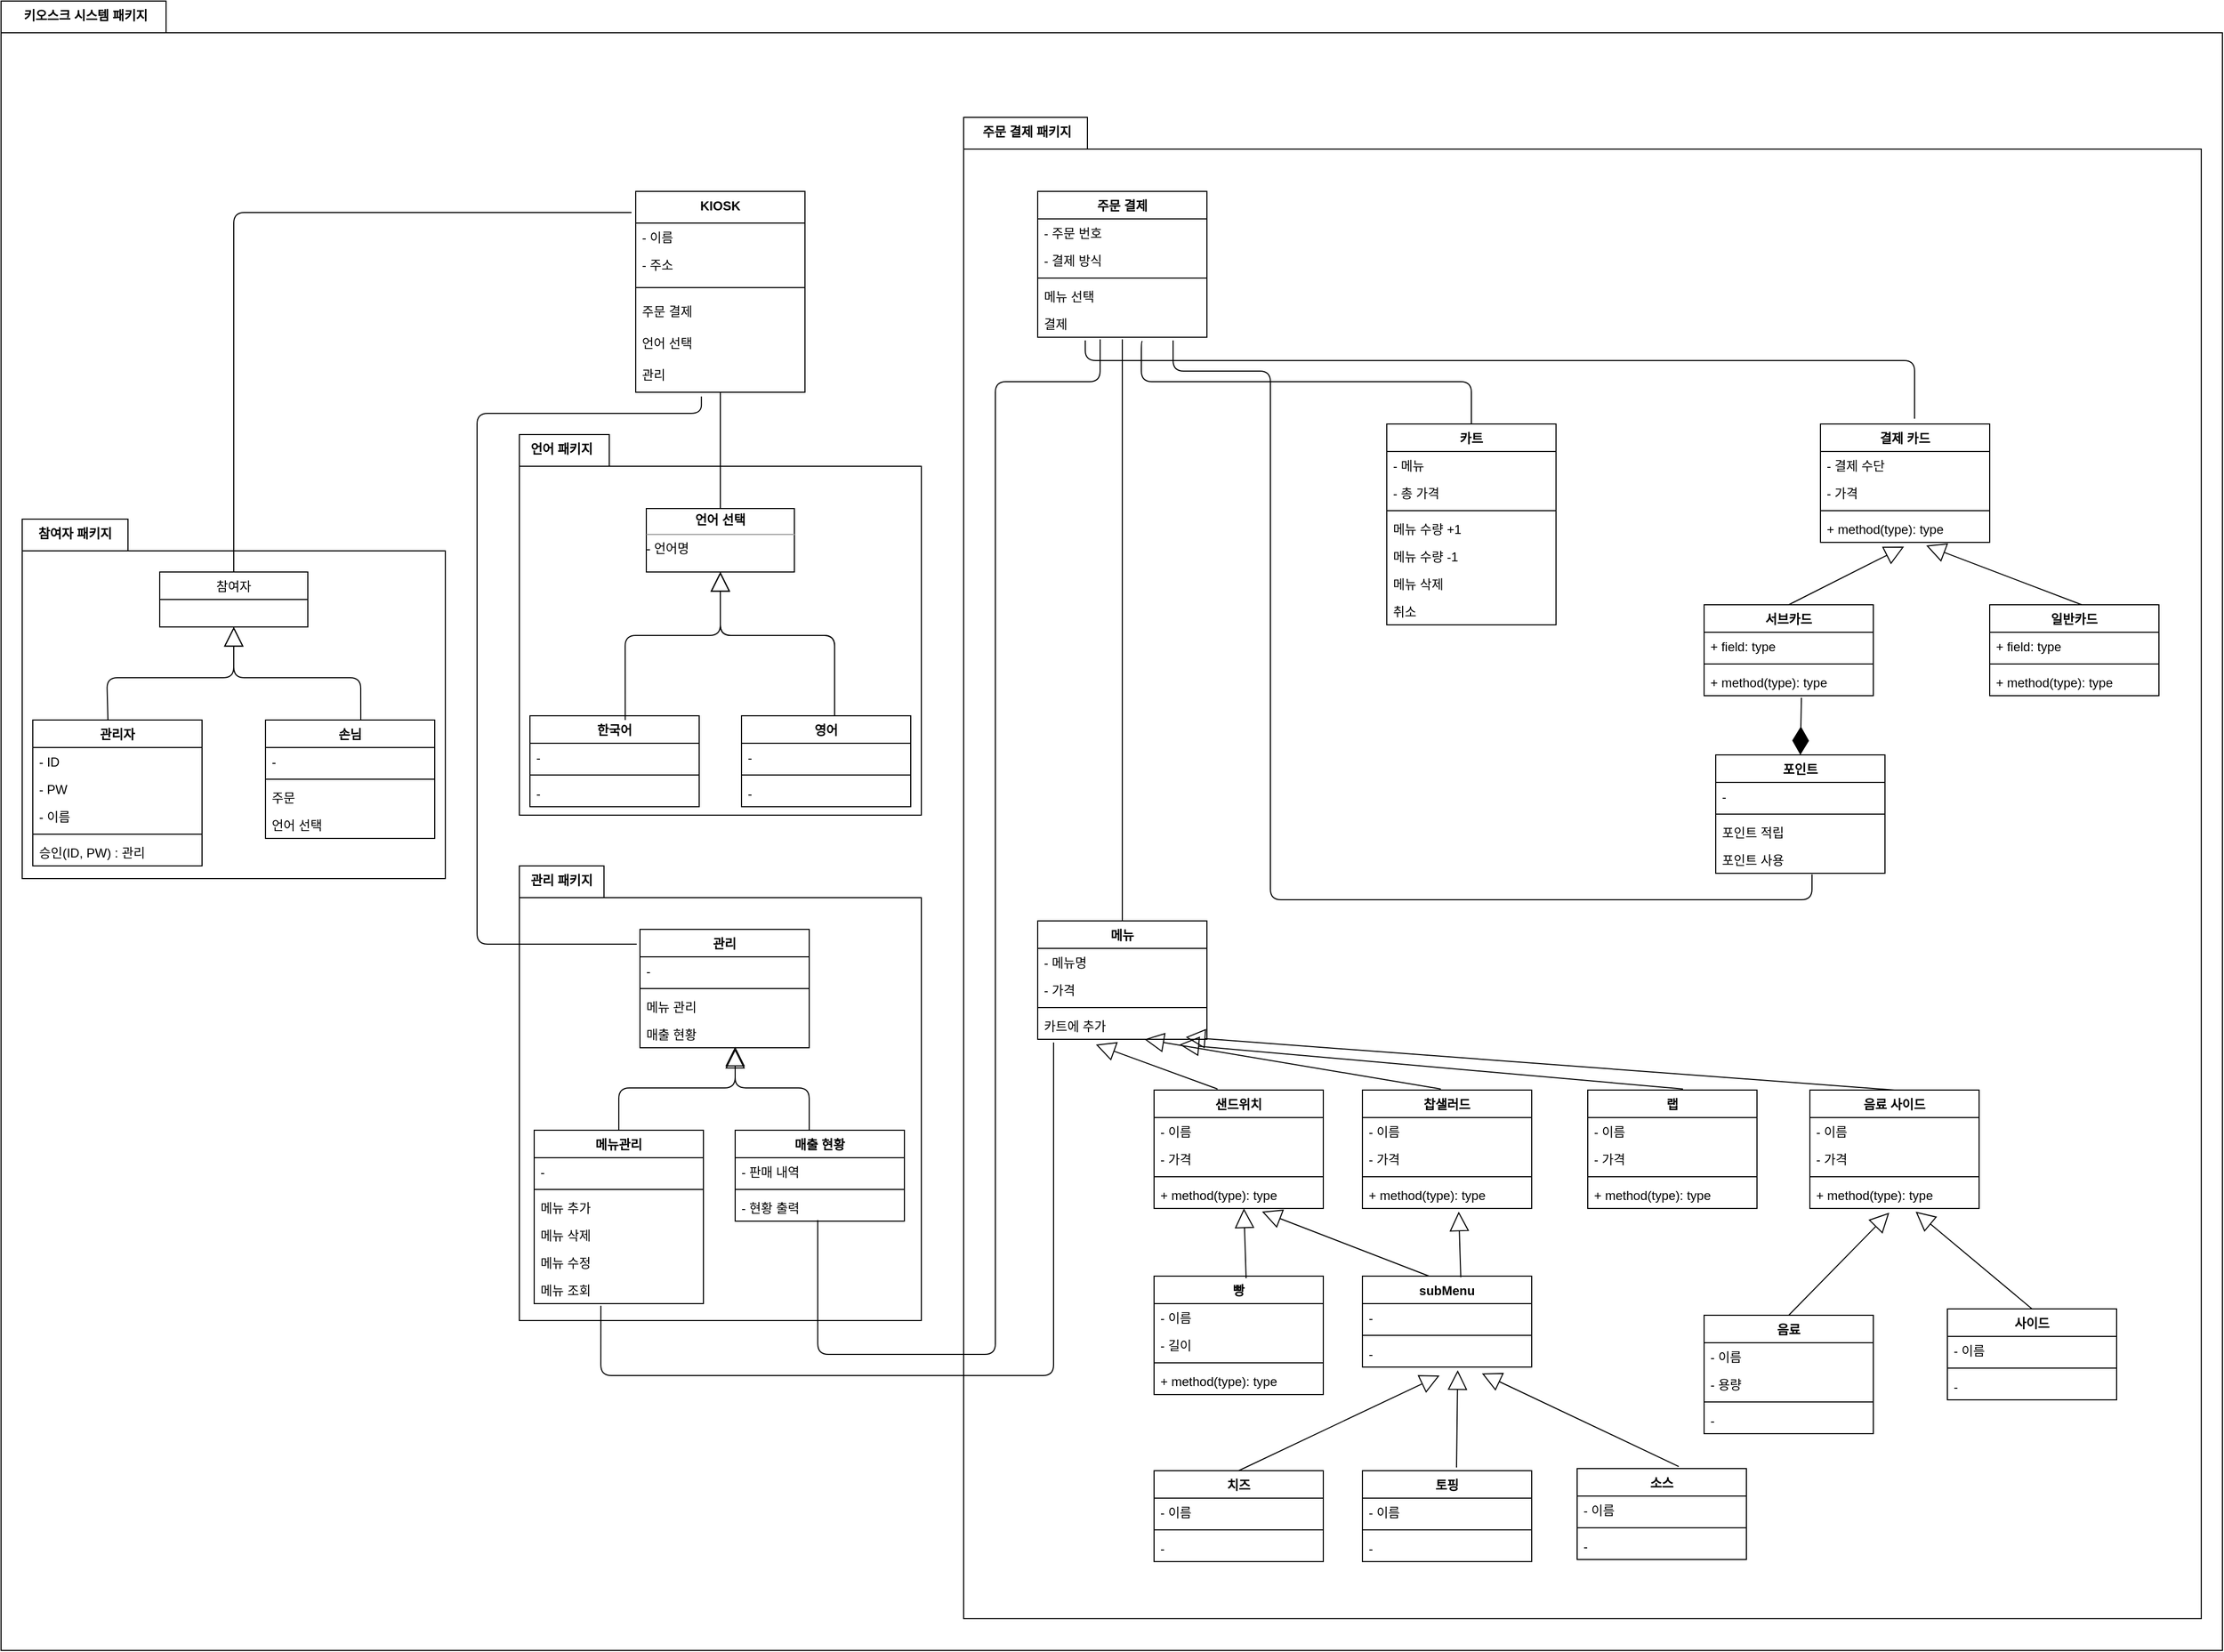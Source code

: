 <mxfile version="13.8.8" type="github">
  <diagram id="C5RBs43oDa-KdzZeNtuy" name="Page-1">
    <mxGraphModel dx="3773" dy="2818" grid="1" gridSize="10" guides="1" tooltips="1" connect="1" arrows="1" fold="1" page="1" pageScale="1" pageWidth="827" pageHeight="1169" math="0" shadow="0">
      <root>
        <mxCell id="WIyWlLk6GJQsqaUBKTNV-0" />
        <mxCell id="WIyWlLk6GJQsqaUBKTNV-1" parent="WIyWlLk6GJQsqaUBKTNV-0" />
        <mxCell id="yuEU6Taa_u60sKVBq3v5-284" value="package" style="shape=folder;fontStyle=1;spacingTop=10;tabWidth=110;tabHeight=30;tabPosition=left;html=1;" vertex="1" parent="WIyWlLk6GJQsqaUBKTNV-1">
          <mxGeometry x="-460" y="-240" width="2100" height="1560" as="geometry" />
        </mxCell>
        <mxCell id="yuEU6Taa_u60sKVBq3v5-282" value="" style="shape=folder;fontStyle=1;spacingTop=10;tabWidth=100;tabHeight=30;tabPosition=left;html=1;" vertex="1" parent="WIyWlLk6GJQsqaUBKTNV-1">
          <mxGeometry x="450" y="-130" width="1170" height="1420" as="geometry" />
        </mxCell>
        <mxCell id="yuEU6Taa_u60sKVBq3v5-126" value="" style="shape=folder;fontStyle=1;spacingTop=10;tabWidth=80;tabHeight=30;tabPosition=left;html=1;" vertex="1" parent="WIyWlLk6GJQsqaUBKTNV-1">
          <mxGeometry x="30" y="578" width="380" height="430" as="geometry" />
        </mxCell>
        <mxCell id="yuEU6Taa_u60sKVBq3v5-75" value="" style="shape=folder;fontStyle=1;spacingTop=10;tabWidth=85;tabHeight=30;tabPosition=left;html=1;" vertex="1" parent="WIyWlLk6GJQsqaUBKTNV-1">
          <mxGeometry x="30" y="170" width="380" height="360" as="geometry" />
        </mxCell>
        <object label="" id="yuEU6Taa_u60sKVBq3v5-47">
          <mxCell style="shape=folder;fontStyle=1;spacingTop=10;tabWidth=100;tabHeight=30;tabPosition=left;html=1;" vertex="1" parent="WIyWlLk6GJQsqaUBKTNV-1">
            <mxGeometry x="-440" y="250" width="400" height="340" as="geometry" />
          </mxCell>
        </object>
        <mxCell id="yuEU6Taa_u60sKVBq3v5-1" value="KIOSK" style="swimlane;fontStyle=1;align=center;verticalAlign=top;childLayout=stackLayout;horizontal=1;startSize=30;horizontalStack=0;resizeParent=1;resizeParentMax=0;resizeLast=0;collapsible=1;marginBottom=0;" vertex="1" parent="WIyWlLk6GJQsqaUBKTNV-1">
          <mxGeometry x="140" y="-60" width="160" height="190" as="geometry" />
        </mxCell>
        <mxCell id="yuEU6Taa_u60sKVBq3v5-2" value="- 이름" style="text;strokeColor=none;fillColor=none;align=left;verticalAlign=top;spacingLeft=4;spacingRight=4;overflow=hidden;rotatable=0;points=[[0,0.5],[1,0.5]];portConstraint=eastwest;" vertex="1" parent="yuEU6Taa_u60sKVBq3v5-1">
          <mxGeometry y="30" width="160" height="26" as="geometry" />
        </mxCell>
        <mxCell id="yuEU6Taa_u60sKVBq3v5-6" value="- 주소" style="text;strokeColor=none;fillColor=none;align=left;verticalAlign=top;spacingLeft=4;spacingRight=4;overflow=hidden;rotatable=0;points=[[0,0.5],[1,0.5]];portConstraint=eastwest;" vertex="1" parent="yuEU6Taa_u60sKVBq3v5-1">
          <mxGeometry y="56" width="160" height="26" as="geometry" />
        </mxCell>
        <mxCell id="yuEU6Taa_u60sKVBq3v5-3" value="" style="line;strokeWidth=1;fillColor=none;align=left;verticalAlign=middle;spacingTop=-1;spacingLeft=3;spacingRight=3;rotatable=0;labelPosition=right;points=[];portConstraint=eastwest;" vertex="1" parent="yuEU6Taa_u60sKVBq3v5-1">
          <mxGeometry y="82" width="160" height="18" as="geometry" />
        </mxCell>
        <mxCell id="yuEU6Taa_u60sKVBq3v5-4" value="주문 결제" style="text;strokeColor=none;fillColor=none;align=left;verticalAlign=top;spacingLeft=4;spacingRight=4;overflow=hidden;rotatable=0;points=[[0,0.5],[1,0.5]];portConstraint=eastwest;" vertex="1" parent="yuEU6Taa_u60sKVBq3v5-1">
          <mxGeometry y="100" width="160" height="30" as="geometry" />
        </mxCell>
        <mxCell id="yuEU6Taa_u60sKVBq3v5-7" value="언어 선택" style="text;strokeColor=none;fillColor=none;align=left;verticalAlign=top;spacingLeft=4;spacingRight=4;overflow=hidden;rotatable=0;points=[[0,0.5],[1,0.5]];portConstraint=eastwest;" vertex="1" parent="yuEU6Taa_u60sKVBq3v5-1">
          <mxGeometry y="130" width="160" height="30" as="geometry" />
        </mxCell>
        <mxCell id="yuEU6Taa_u60sKVBq3v5-8" value="관리" style="text;strokeColor=none;fillColor=none;align=left;verticalAlign=top;spacingLeft=4;spacingRight=4;overflow=hidden;rotatable=0;points=[[0,0.5],[1,0.5]];portConstraint=eastwest;" vertex="1" parent="yuEU6Taa_u60sKVBq3v5-1">
          <mxGeometry y="160" width="160" height="30" as="geometry" />
        </mxCell>
        <mxCell id="yuEU6Taa_u60sKVBq3v5-9" value="참여자" style="swimlane;fontStyle=0;childLayout=stackLayout;horizontal=1;startSize=26;fillColor=none;horizontalStack=0;resizeParent=1;resizeParentMax=0;resizeLast=0;collapsible=1;marginBottom=0;" vertex="1" parent="WIyWlLk6GJQsqaUBKTNV-1">
          <mxGeometry x="-310" y="300" width="140" height="52" as="geometry" />
        </mxCell>
        <mxCell id="yuEU6Taa_u60sKVBq3v5-17" value="관리자" style="swimlane;fontStyle=1;align=center;verticalAlign=top;childLayout=stackLayout;horizontal=1;startSize=26;horizontalStack=0;resizeParent=1;resizeParentMax=0;resizeLast=0;collapsible=1;marginBottom=0;" vertex="1" parent="WIyWlLk6GJQsqaUBKTNV-1">
          <mxGeometry x="-430" y="440" width="160" height="138" as="geometry" />
        </mxCell>
        <mxCell id="yuEU6Taa_u60sKVBq3v5-18" value="- ID" style="text;strokeColor=none;fillColor=none;align=left;verticalAlign=top;spacingLeft=4;spacingRight=4;overflow=hidden;rotatable=0;points=[[0,0.5],[1,0.5]];portConstraint=eastwest;" vertex="1" parent="yuEU6Taa_u60sKVBq3v5-17">
          <mxGeometry y="26" width="160" height="26" as="geometry" />
        </mxCell>
        <mxCell id="yuEU6Taa_u60sKVBq3v5-21" value="- PW" style="text;strokeColor=none;fillColor=none;align=left;verticalAlign=top;spacingLeft=4;spacingRight=4;overflow=hidden;rotatable=0;points=[[0,0.5],[1,0.5]];portConstraint=eastwest;" vertex="1" parent="yuEU6Taa_u60sKVBq3v5-17">
          <mxGeometry y="52" width="160" height="26" as="geometry" />
        </mxCell>
        <mxCell id="yuEU6Taa_u60sKVBq3v5-22" value="- 이름" style="text;strokeColor=none;fillColor=none;align=left;verticalAlign=top;spacingLeft=4;spacingRight=4;overflow=hidden;rotatable=0;points=[[0,0.5],[1,0.5]];portConstraint=eastwest;" vertex="1" parent="yuEU6Taa_u60sKVBq3v5-17">
          <mxGeometry y="78" width="160" height="26" as="geometry" />
        </mxCell>
        <mxCell id="yuEU6Taa_u60sKVBq3v5-19" value="" style="line;strokeWidth=1;fillColor=none;align=left;verticalAlign=middle;spacingTop=-1;spacingLeft=3;spacingRight=3;rotatable=0;labelPosition=right;points=[];portConstraint=eastwest;" vertex="1" parent="yuEU6Taa_u60sKVBq3v5-17">
          <mxGeometry y="104" width="160" height="8" as="geometry" />
        </mxCell>
        <mxCell id="yuEU6Taa_u60sKVBq3v5-20" value="승인(ID, PW) : 관리" style="text;strokeColor=none;fillColor=none;align=left;verticalAlign=top;spacingLeft=4;spacingRight=4;overflow=hidden;rotatable=0;points=[[0,0.5],[1,0.5]];portConstraint=eastwest;" vertex="1" parent="yuEU6Taa_u60sKVBq3v5-17">
          <mxGeometry y="112" width="160" height="26" as="geometry" />
        </mxCell>
        <mxCell id="yuEU6Taa_u60sKVBq3v5-25" value="손님" style="swimlane;fontStyle=1;align=center;verticalAlign=top;childLayout=stackLayout;horizontal=1;startSize=26;horizontalStack=0;resizeParent=1;resizeParentMax=0;resizeLast=0;collapsible=1;marginBottom=0;" vertex="1" parent="WIyWlLk6GJQsqaUBKTNV-1">
          <mxGeometry x="-210" y="440" width="160" height="112" as="geometry" />
        </mxCell>
        <mxCell id="yuEU6Taa_u60sKVBq3v5-26" value="-" style="text;strokeColor=none;fillColor=none;align=left;verticalAlign=top;spacingLeft=4;spacingRight=4;overflow=hidden;rotatable=0;points=[[0,0.5],[1,0.5]];portConstraint=eastwest;" vertex="1" parent="yuEU6Taa_u60sKVBq3v5-25">
          <mxGeometry y="26" width="160" height="26" as="geometry" />
        </mxCell>
        <mxCell id="yuEU6Taa_u60sKVBq3v5-27" value="" style="line;strokeWidth=1;fillColor=none;align=left;verticalAlign=middle;spacingTop=-1;spacingLeft=3;spacingRight=3;rotatable=0;labelPosition=right;points=[];portConstraint=eastwest;" vertex="1" parent="yuEU6Taa_u60sKVBq3v5-25">
          <mxGeometry y="52" width="160" height="8" as="geometry" />
        </mxCell>
        <mxCell id="yuEU6Taa_u60sKVBq3v5-28" value="주문" style="text;strokeColor=none;fillColor=none;align=left;verticalAlign=top;spacingLeft=4;spacingRight=4;overflow=hidden;rotatable=0;points=[[0,0.5],[1,0.5]];portConstraint=eastwest;" vertex="1" parent="yuEU6Taa_u60sKVBq3v5-25">
          <mxGeometry y="60" width="160" height="26" as="geometry" />
        </mxCell>
        <mxCell id="yuEU6Taa_u60sKVBq3v5-29" value="언어 선택" style="text;strokeColor=none;fillColor=none;align=left;verticalAlign=top;spacingLeft=4;spacingRight=4;overflow=hidden;rotatable=0;points=[[0,0.5],[1,0.5]];portConstraint=eastwest;" vertex="1" parent="yuEU6Taa_u60sKVBq3v5-25">
          <mxGeometry y="86" width="160" height="26" as="geometry" />
        </mxCell>
        <mxCell id="yuEU6Taa_u60sKVBq3v5-33" value="" style="endArrow=block;endSize=16;endFill=0;html=1;exitX=0.444;exitY=0;exitDx=0;exitDy=0;exitPerimeter=0;" edge="1" parent="WIyWlLk6GJQsqaUBKTNV-1" source="yuEU6Taa_u60sKVBq3v5-17">
          <mxGeometry x="-0.615" y="-32" width="160" relative="1" as="geometry">
            <mxPoint x="-240" y="400" as="sourcePoint" />
            <mxPoint x="-240" y="352" as="targetPoint" />
            <Array as="points">
              <mxPoint x="-360" y="400" />
              <mxPoint x="-240" y="400" />
            </Array>
            <mxPoint x="10" y="-62" as="offset" />
          </mxGeometry>
        </mxCell>
        <mxCell id="yuEU6Taa_u60sKVBq3v5-38" value="" style="endArrow=block;endSize=16;endFill=0;html=1;exitX=0.563;exitY=0;exitDx=0;exitDy=0;exitPerimeter=0;" edge="1" parent="WIyWlLk6GJQsqaUBKTNV-1" source="yuEU6Taa_u60sKVBq3v5-25">
          <mxGeometry x="-0.615" y="-45" width="160" relative="1" as="geometry">
            <mxPoint x="-250" y="402" as="sourcePoint" />
            <mxPoint x="-240" y="352" as="targetPoint" />
            <Array as="points">
              <mxPoint x="-120" y="400" />
              <mxPoint x="-240" y="400" />
              <mxPoint x="-240" y="372" />
            </Array>
            <mxPoint x="20" y="5" as="offset" />
          </mxGeometry>
        </mxCell>
        <mxCell id="yuEU6Taa_u60sKVBq3v5-49" value="참여자 패키지" style="text;align=center;fontStyle=1;verticalAlign=middle;spacingLeft=3;spacingRight=3;strokeColor=none;rotatable=0;points=[[0,0.5],[1,0.5]];portConstraint=eastwest;" vertex="1" parent="WIyWlLk6GJQsqaUBKTNV-1">
          <mxGeometry x="-430" y="250" width="80" height="26" as="geometry" />
        </mxCell>
        <mxCell id="yuEU6Taa_u60sKVBq3v5-53" value="&lt;p style=&quot;margin: 0px ; margin-top: 4px ; text-align: center&quot;&gt;&lt;b&gt;언어 선택&lt;/b&gt;&lt;/p&gt;&lt;hr size=&quot;1&quot;&gt;&lt;div style=&quot;height: 2px&quot;&gt;- 언어명&lt;/div&gt;" style="verticalAlign=top;align=left;overflow=fill;fontSize=12;fontFamily=Helvetica;html=1;" vertex="1" parent="WIyWlLk6GJQsqaUBKTNV-1">
          <mxGeometry x="150" y="240" width="140" height="60" as="geometry" />
        </mxCell>
        <mxCell id="yuEU6Taa_u60sKVBq3v5-59" value="" style="endArrow=none;html=1;edgeStyle=orthogonalEdgeStyle;exitX=0.5;exitY=0;exitDx=0;exitDy=0;" edge="1" parent="WIyWlLk6GJQsqaUBKTNV-1" source="yuEU6Taa_u60sKVBq3v5-53" target="yuEU6Taa_u60sKVBq3v5-8">
          <mxGeometry relative="1" as="geometry">
            <mxPoint x="180" y="220" as="sourcePoint" />
            <mxPoint x="218" y="140" as="targetPoint" />
            <Array as="points">
              <mxPoint x="220" y="210" />
              <mxPoint x="220" y="210" />
            </Array>
          </mxGeometry>
        </mxCell>
        <mxCell id="yuEU6Taa_u60sKVBq3v5-62" value="" style="endArrow=none;html=1;edgeStyle=orthogonalEdgeStyle;exitX=0.5;exitY=0;exitDx=0;exitDy=0;entryX=-0.025;entryY=0.105;entryDx=0;entryDy=0;entryPerimeter=0;" edge="1" parent="WIyWlLk6GJQsqaUBKTNV-1" source="yuEU6Taa_u60sKVBq3v5-9" target="yuEU6Taa_u60sKVBq3v5-1">
          <mxGeometry relative="1" as="geometry">
            <mxPoint x="-240" y="40" as="sourcePoint" />
            <mxPoint x="90" y="40" as="targetPoint" />
            <Array as="points">
              <mxPoint x="-240" y="-40" />
            </Array>
          </mxGeometry>
        </mxCell>
        <mxCell id="yuEU6Taa_u60sKVBq3v5-65" value="한국어" style="swimlane;fontStyle=1;align=center;verticalAlign=top;childLayout=stackLayout;horizontal=1;startSize=26;horizontalStack=0;resizeParent=1;resizeParentMax=0;resizeLast=0;collapsible=1;marginBottom=0;" vertex="1" parent="WIyWlLk6GJQsqaUBKTNV-1">
          <mxGeometry x="40" y="436" width="160" height="86" as="geometry" />
        </mxCell>
        <mxCell id="yuEU6Taa_u60sKVBq3v5-66" value="-" style="text;strokeColor=none;fillColor=none;align=left;verticalAlign=top;spacingLeft=4;spacingRight=4;overflow=hidden;rotatable=0;points=[[0,0.5],[1,0.5]];portConstraint=eastwest;" vertex="1" parent="yuEU6Taa_u60sKVBq3v5-65">
          <mxGeometry y="26" width="160" height="26" as="geometry" />
        </mxCell>
        <mxCell id="yuEU6Taa_u60sKVBq3v5-67" value="" style="line;strokeWidth=1;fillColor=none;align=left;verticalAlign=middle;spacingTop=-1;spacingLeft=3;spacingRight=3;rotatable=0;labelPosition=right;points=[];portConstraint=eastwest;" vertex="1" parent="yuEU6Taa_u60sKVBq3v5-65">
          <mxGeometry y="52" width="160" height="8" as="geometry" />
        </mxCell>
        <mxCell id="yuEU6Taa_u60sKVBq3v5-68" value="-" style="text;strokeColor=none;fillColor=none;align=left;verticalAlign=top;spacingLeft=4;spacingRight=4;overflow=hidden;rotatable=0;points=[[0,0.5],[1,0.5]];portConstraint=eastwest;" vertex="1" parent="yuEU6Taa_u60sKVBq3v5-65">
          <mxGeometry y="60" width="160" height="26" as="geometry" />
        </mxCell>
        <mxCell id="yuEU6Taa_u60sKVBq3v5-69" value="영어" style="swimlane;fontStyle=1;align=center;verticalAlign=top;childLayout=stackLayout;horizontal=1;startSize=26;horizontalStack=0;resizeParent=1;resizeParentMax=0;resizeLast=0;collapsible=1;marginBottom=0;" vertex="1" parent="WIyWlLk6GJQsqaUBKTNV-1">
          <mxGeometry x="240" y="436" width="160" height="86" as="geometry" />
        </mxCell>
        <mxCell id="yuEU6Taa_u60sKVBq3v5-70" value="-" style="text;strokeColor=none;fillColor=none;align=left;verticalAlign=top;spacingLeft=4;spacingRight=4;overflow=hidden;rotatable=0;points=[[0,0.5],[1,0.5]];portConstraint=eastwest;" vertex="1" parent="yuEU6Taa_u60sKVBq3v5-69">
          <mxGeometry y="26" width="160" height="26" as="geometry" />
        </mxCell>
        <mxCell id="yuEU6Taa_u60sKVBq3v5-71" value="" style="line;strokeWidth=1;fillColor=none;align=left;verticalAlign=middle;spacingTop=-1;spacingLeft=3;spacingRight=3;rotatable=0;labelPosition=right;points=[];portConstraint=eastwest;" vertex="1" parent="yuEU6Taa_u60sKVBq3v5-69">
          <mxGeometry y="52" width="160" height="8" as="geometry" />
        </mxCell>
        <mxCell id="yuEU6Taa_u60sKVBq3v5-72" value="-" style="text;strokeColor=none;fillColor=none;align=left;verticalAlign=top;spacingLeft=4;spacingRight=4;overflow=hidden;rotatable=0;points=[[0,0.5],[1,0.5]];portConstraint=eastwest;" vertex="1" parent="yuEU6Taa_u60sKVBq3v5-69">
          <mxGeometry y="60" width="160" height="26" as="geometry" />
        </mxCell>
        <mxCell id="yuEU6Taa_u60sKVBq3v5-73" value="" style="endArrow=block;endSize=16;endFill=0;html=1;entryX=0.5;entryY=1;entryDx=0;entryDy=0;exitX=0.563;exitY=0.047;exitDx=0;exitDy=0;exitPerimeter=0;" edge="1" parent="WIyWlLk6GJQsqaUBKTNV-1" source="yuEU6Taa_u60sKVBq3v5-65" target="yuEU6Taa_u60sKVBq3v5-53">
          <mxGeometry x="-0.333" y="-80" width="160" relative="1" as="geometry">
            <mxPoint x="130" y="430" as="sourcePoint" />
            <mxPoint x="260" y="390" as="targetPoint" />
            <Array as="points">
              <mxPoint x="130" y="360" />
              <mxPoint x="220" y="360" />
            </Array>
            <mxPoint as="offset" />
          </mxGeometry>
        </mxCell>
        <mxCell id="yuEU6Taa_u60sKVBq3v5-74" value="" style="endArrow=block;endSize=16;endFill=0;html=1;exitX=0.55;exitY=0;exitDx=0;exitDy=0;exitPerimeter=0;entryX=0.5;entryY=1;entryDx=0;entryDy=0;" edge="1" parent="WIyWlLk6GJQsqaUBKTNV-1" source="yuEU6Taa_u60sKVBq3v5-69" target="yuEU6Taa_u60sKVBq3v5-53">
          <mxGeometry y="50" width="160" relative="1" as="geometry">
            <mxPoint x="334" y="350" as="sourcePoint" />
            <mxPoint x="494" y="350" as="targetPoint" />
            <Array as="points">
              <mxPoint x="328" y="360" />
              <mxPoint x="220" y="360" />
            </Array>
            <mxPoint as="offset" />
          </mxGeometry>
        </mxCell>
        <mxCell id="yuEU6Taa_u60sKVBq3v5-78" value="언어 패키지" style="text;align=center;fontStyle=1;verticalAlign=middle;spacingLeft=3;spacingRight=3;strokeColor=none;rotatable=0;points=[[0,0.5],[1,0.5]];portConstraint=eastwest;" vertex="1" parent="WIyWlLk6GJQsqaUBKTNV-1">
          <mxGeometry x="30" y="170" width="80" height="26" as="geometry" />
        </mxCell>
        <mxCell id="yuEU6Taa_u60sKVBq3v5-79" value="관리" style="swimlane;fontStyle=1;align=center;verticalAlign=top;childLayout=stackLayout;horizontal=1;startSize=26;horizontalStack=0;resizeParent=1;resizeParentMax=0;resizeLast=0;collapsible=1;marginBottom=0;" vertex="1" parent="WIyWlLk6GJQsqaUBKTNV-1">
          <mxGeometry x="144" y="638" width="160" height="112" as="geometry" />
        </mxCell>
        <mxCell id="yuEU6Taa_u60sKVBq3v5-80" value="-" style="text;strokeColor=none;fillColor=none;align=left;verticalAlign=top;spacingLeft=4;spacingRight=4;overflow=hidden;rotatable=0;points=[[0,0.5],[1,0.5]];portConstraint=eastwest;" vertex="1" parent="yuEU6Taa_u60sKVBq3v5-79">
          <mxGeometry y="26" width="160" height="26" as="geometry" />
        </mxCell>
        <mxCell id="yuEU6Taa_u60sKVBq3v5-81" value="" style="line;strokeWidth=1;fillColor=none;align=left;verticalAlign=middle;spacingTop=-1;spacingLeft=3;spacingRight=3;rotatable=0;labelPosition=right;points=[];portConstraint=eastwest;" vertex="1" parent="yuEU6Taa_u60sKVBq3v5-79">
          <mxGeometry y="52" width="160" height="8" as="geometry" />
        </mxCell>
        <mxCell id="yuEU6Taa_u60sKVBq3v5-82" value="메뉴 관리" style="text;strokeColor=none;fillColor=none;align=left;verticalAlign=top;spacingLeft=4;spacingRight=4;overflow=hidden;rotatable=0;points=[[0,0.5],[1,0.5]];portConstraint=eastwest;" vertex="1" parent="yuEU6Taa_u60sKVBq3v5-79">
          <mxGeometry y="60" width="160" height="26" as="geometry" />
        </mxCell>
        <mxCell id="yuEU6Taa_u60sKVBq3v5-83" value="매출 현황" style="text;strokeColor=none;fillColor=none;align=left;verticalAlign=top;spacingLeft=4;spacingRight=4;overflow=hidden;rotatable=0;points=[[0,0.5],[1,0.5]];portConstraint=eastwest;" vertex="1" parent="yuEU6Taa_u60sKVBq3v5-79">
          <mxGeometry y="86" width="160" height="26" as="geometry" />
        </mxCell>
        <mxCell id="yuEU6Taa_u60sKVBq3v5-105" value="" style="endArrow=block;endSize=16;endFill=0;html=1;exitX=0.5;exitY=0;exitDx=0;exitDy=0;" edge="1" parent="yuEU6Taa_u60sKVBq3v5-79" source="yuEU6Taa_u60sKVBq3v5-84">
          <mxGeometry x="0.458" y="-34" width="160" relative="1" as="geometry">
            <mxPoint x="-70" y="111" as="sourcePoint" />
            <mxPoint x="90" y="111" as="targetPoint" />
            <Array as="points">
              <mxPoint x="-20" y="150" />
              <mxPoint x="40" y="150" />
              <mxPoint x="90" y="150" />
            </Array>
            <mxPoint as="offset" />
          </mxGeometry>
        </mxCell>
        <mxCell id="yuEU6Taa_u60sKVBq3v5-84" value="메뉴관리" style="swimlane;fontStyle=1;align=center;verticalAlign=top;childLayout=stackLayout;horizontal=1;startSize=26;horizontalStack=0;resizeParent=1;resizeParentMax=0;resizeLast=0;collapsible=1;marginBottom=0;" vertex="1" parent="WIyWlLk6GJQsqaUBKTNV-1">
          <mxGeometry x="44" y="828" width="160" height="164" as="geometry" />
        </mxCell>
        <mxCell id="yuEU6Taa_u60sKVBq3v5-85" value="-" style="text;strokeColor=none;fillColor=none;align=left;verticalAlign=top;spacingLeft=4;spacingRight=4;overflow=hidden;rotatable=0;points=[[0,0.5],[1,0.5]];portConstraint=eastwest;" vertex="1" parent="yuEU6Taa_u60sKVBq3v5-84">
          <mxGeometry y="26" width="160" height="26" as="geometry" />
        </mxCell>
        <mxCell id="yuEU6Taa_u60sKVBq3v5-86" value="" style="line;strokeWidth=1;fillColor=none;align=left;verticalAlign=middle;spacingTop=-1;spacingLeft=3;spacingRight=3;rotatable=0;labelPosition=right;points=[];portConstraint=eastwest;" vertex="1" parent="yuEU6Taa_u60sKVBq3v5-84">
          <mxGeometry y="52" width="160" height="8" as="geometry" />
        </mxCell>
        <mxCell id="yuEU6Taa_u60sKVBq3v5-87" value="메뉴 추가" style="text;strokeColor=none;fillColor=none;align=left;verticalAlign=top;spacingLeft=4;spacingRight=4;overflow=hidden;rotatable=0;points=[[0,0.5],[1,0.5]];portConstraint=eastwest;" vertex="1" parent="yuEU6Taa_u60sKVBq3v5-84">
          <mxGeometry y="60" width="160" height="26" as="geometry" />
        </mxCell>
        <mxCell id="yuEU6Taa_u60sKVBq3v5-88" value="메뉴 삭제" style="text;strokeColor=none;fillColor=none;align=left;verticalAlign=top;spacingLeft=4;spacingRight=4;overflow=hidden;rotatable=0;points=[[0,0.5],[1,0.5]];portConstraint=eastwest;" vertex="1" parent="yuEU6Taa_u60sKVBq3v5-84">
          <mxGeometry y="86" width="160" height="26" as="geometry" />
        </mxCell>
        <mxCell id="yuEU6Taa_u60sKVBq3v5-89" value="메뉴 수정" style="text;strokeColor=none;fillColor=none;align=left;verticalAlign=top;spacingLeft=4;spacingRight=4;overflow=hidden;rotatable=0;points=[[0,0.5],[1,0.5]];portConstraint=eastwest;" vertex="1" parent="yuEU6Taa_u60sKVBq3v5-84">
          <mxGeometry y="112" width="160" height="26" as="geometry" />
        </mxCell>
        <mxCell id="yuEU6Taa_u60sKVBq3v5-90" value="메뉴 조회" style="text;strokeColor=none;fillColor=none;align=left;verticalAlign=top;spacingLeft=4;spacingRight=4;overflow=hidden;rotatable=0;points=[[0,0.5],[1,0.5]];portConstraint=eastwest;" vertex="1" parent="yuEU6Taa_u60sKVBq3v5-84">
          <mxGeometry y="138" width="160" height="26" as="geometry" />
        </mxCell>
        <mxCell id="yuEU6Taa_u60sKVBq3v5-91" value="매출 현황" style="swimlane;fontStyle=1;align=center;verticalAlign=top;childLayout=stackLayout;horizontal=1;startSize=26;horizontalStack=0;resizeParent=1;resizeParentMax=0;resizeLast=0;collapsible=1;marginBottom=0;" vertex="1" parent="WIyWlLk6GJQsqaUBKTNV-1">
          <mxGeometry x="234" y="828" width="160" height="86" as="geometry" />
        </mxCell>
        <mxCell id="yuEU6Taa_u60sKVBq3v5-92" value="- 판매 내역" style="text;strokeColor=none;fillColor=none;align=left;verticalAlign=top;spacingLeft=4;spacingRight=4;overflow=hidden;rotatable=0;points=[[0,0.5],[1,0.5]];portConstraint=eastwest;" vertex="1" parent="yuEU6Taa_u60sKVBq3v5-91">
          <mxGeometry y="26" width="160" height="26" as="geometry" />
        </mxCell>
        <mxCell id="yuEU6Taa_u60sKVBq3v5-93" value="" style="line;strokeWidth=1;fillColor=none;align=left;verticalAlign=middle;spacingTop=-1;spacingLeft=3;spacingRight=3;rotatable=0;labelPosition=right;points=[];portConstraint=eastwest;" vertex="1" parent="yuEU6Taa_u60sKVBq3v5-91">
          <mxGeometry y="52" width="160" height="8" as="geometry" />
        </mxCell>
        <mxCell id="yuEU6Taa_u60sKVBq3v5-94" value="- 현황 출력" style="text;strokeColor=none;fillColor=none;align=left;verticalAlign=top;spacingLeft=4;spacingRight=4;overflow=hidden;rotatable=0;points=[[0,0.5],[1,0.5]];portConstraint=eastwest;" vertex="1" parent="yuEU6Taa_u60sKVBq3v5-91">
          <mxGeometry y="60" width="160" height="26" as="geometry" />
        </mxCell>
        <mxCell id="yuEU6Taa_u60sKVBq3v5-95" value="" style="endArrow=block;endSize=16;endFill=0;html=1;exitX=0.55;exitY=0;exitDx=0;exitDy=0;exitPerimeter=0;entryX=0.5;entryY=1;entryDx=0;entryDy=0;" edge="1" parent="WIyWlLk6GJQsqaUBKTNV-1" source="yuEU6Taa_u60sKVBq3v5-69" target="yuEU6Taa_u60sKVBq3v5-53">
          <mxGeometry y="50" width="160" relative="1" as="geometry">
            <mxPoint x="328" y="436" as="sourcePoint" />
            <mxPoint x="220" y="300" as="targetPoint" />
            <Array as="points">
              <mxPoint x="328" y="360" />
              <mxPoint x="220" y="360" />
              <mxPoint x="220" y="330" />
            </Array>
            <mxPoint as="offset" />
          </mxGeometry>
        </mxCell>
        <mxCell id="yuEU6Taa_u60sKVBq3v5-124" value="" style="endArrow=block;endSize=16;endFill=0;html=1;" edge="1" parent="WIyWlLk6GJQsqaUBKTNV-1">
          <mxGeometry x="-0.456" y="-221" width="160" relative="1" as="geometry">
            <mxPoint x="304" y="828" as="sourcePoint" />
            <mxPoint x="234" y="751" as="targetPoint" />
            <Array as="points">
              <mxPoint x="304" y="788" />
              <mxPoint x="234" y="788" />
            </Array>
            <mxPoint x="220" y="201" as="offset" />
          </mxGeometry>
        </mxCell>
        <mxCell id="yuEU6Taa_u60sKVBq3v5-140" value="관리 패키지" style="text;align=center;fontStyle=1;verticalAlign=middle;spacingLeft=3;spacingRight=3;strokeColor=none;rotatable=0;points=[[0,0.5],[1,0.5]];portConstraint=eastwest;" vertex="1" parent="WIyWlLk6GJQsqaUBKTNV-1">
          <mxGeometry x="30" y="578" width="80" height="26" as="geometry" />
        </mxCell>
        <mxCell id="yuEU6Taa_u60sKVBq3v5-148" value="" style="endArrow=none;html=1;edgeStyle=orthogonalEdgeStyle;entryX=-0.019;entryY=0.125;entryDx=0;entryDy=0;entryPerimeter=0;exitX=0.388;exitY=1.133;exitDx=0;exitDy=0;exitPerimeter=0;" edge="1" parent="WIyWlLk6GJQsqaUBKTNV-1" source="yuEU6Taa_u60sKVBq3v5-8" target="yuEU6Taa_u60sKVBq3v5-79">
          <mxGeometry relative="1" as="geometry">
            <mxPoint x="200" y="150" as="sourcePoint" />
            <mxPoint x="10" y="660" as="targetPoint" />
            <Array as="points">
              <mxPoint x="202" y="150" />
              <mxPoint x="-10" y="150" />
              <mxPoint x="-10" y="652" />
            </Array>
          </mxGeometry>
        </mxCell>
        <mxCell id="yuEU6Taa_u60sKVBq3v5-151" value="주문 결제" style="swimlane;fontStyle=1;align=center;verticalAlign=top;childLayout=stackLayout;horizontal=1;startSize=26;horizontalStack=0;resizeParent=1;resizeParentMax=0;resizeLast=0;collapsible=1;marginBottom=0;" vertex="1" parent="WIyWlLk6GJQsqaUBKTNV-1">
          <mxGeometry x="520" y="-60" width="160" height="138" as="geometry" />
        </mxCell>
        <mxCell id="yuEU6Taa_u60sKVBq3v5-155" value="- 주문 번호" style="text;strokeColor=none;fillColor=none;align=left;verticalAlign=top;spacingLeft=4;spacingRight=4;overflow=hidden;rotatable=0;points=[[0,0.5],[1,0.5]];portConstraint=eastwest;" vertex="1" parent="yuEU6Taa_u60sKVBq3v5-151">
          <mxGeometry y="26" width="160" height="26" as="geometry" />
        </mxCell>
        <mxCell id="yuEU6Taa_u60sKVBq3v5-152" value="- 결제 방식" style="text;strokeColor=none;fillColor=none;align=left;verticalAlign=top;spacingLeft=4;spacingRight=4;overflow=hidden;rotatable=0;points=[[0,0.5],[1,0.5]];portConstraint=eastwest;" vertex="1" parent="yuEU6Taa_u60sKVBq3v5-151">
          <mxGeometry y="52" width="160" height="26" as="geometry" />
        </mxCell>
        <mxCell id="yuEU6Taa_u60sKVBq3v5-153" value="" style="line;strokeWidth=1;fillColor=none;align=left;verticalAlign=middle;spacingTop=-1;spacingLeft=3;spacingRight=3;rotatable=0;labelPosition=right;points=[];portConstraint=eastwest;" vertex="1" parent="yuEU6Taa_u60sKVBq3v5-151">
          <mxGeometry y="78" width="160" height="8" as="geometry" />
        </mxCell>
        <mxCell id="yuEU6Taa_u60sKVBq3v5-154" value="메뉴 선택" style="text;strokeColor=none;fillColor=none;align=left;verticalAlign=top;spacingLeft=4;spacingRight=4;overflow=hidden;rotatable=0;points=[[0,0.5],[1,0.5]];portConstraint=eastwest;" vertex="1" parent="yuEU6Taa_u60sKVBq3v5-151">
          <mxGeometry y="86" width="160" height="26" as="geometry" />
        </mxCell>
        <mxCell id="yuEU6Taa_u60sKVBq3v5-160" value="결제" style="text;strokeColor=none;fillColor=none;align=left;verticalAlign=top;spacingLeft=4;spacingRight=4;overflow=hidden;rotatable=0;points=[[0,0.5],[1,0.5]];portConstraint=eastwest;" vertex="1" parent="yuEU6Taa_u60sKVBq3v5-151">
          <mxGeometry y="112" width="160" height="26" as="geometry" />
        </mxCell>
        <mxCell id="yuEU6Taa_u60sKVBq3v5-161" value="카트" style="swimlane;fontStyle=1;align=center;verticalAlign=top;childLayout=stackLayout;horizontal=1;startSize=26;horizontalStack=0;resizeParent=1;resizeParentMax=0;resizeLast=0;collapsible=1;marginBottom=0;" vertex="1" parent="WIyWlLk6GJQsqaUBKTNV-1">
          <mxGeometry x="850" y="160" width="160" height="190" as="geometry" />
        </mxCell>
        <mxCell id="yuEU6Taa_u60sKVBq3v5-162" value="- 메뉴" style="text;strokeColor=none;fillColor=none;align=left;verticalAlign=top;spacingLeft=4;spacingRight=4;overflow=hidden;rotatable=0;points=[[0,0.5],[1,0.5]];portConstraint=eastwest;" vertex="1" parent="yuEU6Taa_u60sKVBq3v5-161">
          <mxGeometry y="26" width="160" height="26" as="geometry" />
        </mxCell>
        <mxCell id="yuEU6Taa_u60sKVBq3v5-170" value="- 총 가격" style="text;strokeColor=none;fillColor=none;align=left;verticalAlign=top;spacingLeft=4;spacingRight=4;overflow=hidden;rotatable=0;points=[[0,0.5],[1,0.5]];portConstraint=eastwest;" vertex="1" parent="yuEU6Taa_u60sKVBq3v5-161">
          <mxGeometry y="52" width="160" height="26" as="geometry" />
        </mxCell>
        <mxCell id="yuEU6Taa_u60sKVBq3v5-163" value="" style="line;strokeWidth=1;fillColor=none;align=left;verticalAlign=middle;spacingTop=-1;spacingLeft=3;spacingRight=3;rotatable=0;labelPosition=right;points=[];portConstraint=eastwest;" vertex="1" parent="yuEU6Taa_u60sKVBq3v5-161">
          <mxGeometry y="78" width="160" height="8" as="geometry" />
        </mxCell>
        <mxCell id="yuEU6Taa_u60sKVBq3v5-164" value="메뉴 수량 +1" style="text;strokeColor=none;fillColor=none;align=left;verticalAlign=top;spacingLeft=4;spacingRight=4;overflow=hidden;rotatable=0;points=[[0,0.5],[1,0.5]];portConstraint=eastwest;" vertex="1" parent="yuEU6Taa_u60sKVBq3v5-161">
          <mxGeometry y="86" width="160" height="26" as="geometry" />
        </mxCell>
        <mxCell id="yuEU6Taa_u60sKVBq3v5-171" value="메뉴 수량 -1" style="text;strokeColor=none;fillColor=none;align=left;verticalAlign=top;spacingLeft=4;spacingRight=4;overflow=hidden;rotatable=0;points=[[0,0.5],[1,0.5]];portConstraint=eastwest;" vertex="1" parent="yuEU6Taa_u60sKVBq3v5-161">
          <mxGeometry y="112" width="160" height="26" as="geometry" />
        </mxCell>
        <mxCell id="yuEU6Taa_u60sKVBq3v5-172" value="메뉴 삭제" style="text;strokeColor=none;fillColor=none;align=left;verticalAlign=top;spacingLeft=4;spacingRight=4;overflow=hidden;rotatable=0;points=[[0,0.5],[1,0.5]];portConstraint=eastwest;" vertex="1" parent="yuEU6Taa_u60sKVBq3v5-161">
          <mxGeometry y="138" width="160" height="26" as="geometry" />
        </mxCell>
        <mxCell id="yuEU6Taa_u60sKVBq3v5-173" value="취소" style="text;strokeColor=none;fillColor=none;align=left;verticalAlign=top;spacingLeft=4;spacingRight=4;overflow=hidden;rotatable=0;points=[[0,0.5],[1,0.5]];portConstraint=eastwest;" vertex="1" parent="yuEU6Taa_u60sKVBq3v5-161">
          <mxGeometry y="164" width="160" height="26" as="geometry" />
        </mxCell>
        <mxCell id="yuEU6Taa_u60sKVBq3v5-165" value="메뉴" style="swimlane;fontStyle=1;align=center;verticalAlign=top;childLayout=stackLayout;horizontal=1;startSize=26;horizontalStack=0;resizeParent=1;resizeParentMax=0;resizeLast=0;collapsible=1;marginBottom=0;" vertex="1" parent="WIyWlLk6GJQsqaUBKTNV-1">
          <mxGeometry x="520" y="630" width="160" height="112" as="geometry" />
        </mxCell>
        <mxCell id="yuEU6Taa_u60sKVBq3v5-166" value="- 메뉴명" style="text;strokeColor=none;fillColor=none;align=left;verticalAlign=top;spacingLeft=4;spacingRight=4;overflow=hidden;rotatable=0;points=[[0,0.5],[1,0.5]];portConstraint=eastwest;" vertex="1" parent="yuEU6Taa_u60sKVBq3v5-165">
          <mxGeometry y="26" width="160" height="26" as="geometry" />
        </mxCell>
        <mxCell id="yuEU6Taa_u60sKVBq3v5-169" value="- 가격" style="text;strokeColor=none;fillColor=none;align=left;verticalAlign=top;spacingLeft=4;spacingRight=4;overflow=hidden;rotatable=0;points=[[0,0.5],[1,0.5]];portConstraint=eastwest;" vertex="1" parent="yuEU6Taa_u60sKVBq3v5-165">
          <mxGeometry y="52" width="160" height="26" as="geometry" />
        </mxCell>
        <mxCell id="yuEU6Taa_u60sKVBq3v5-167" value="" style="line;strokeWidth=1;fillColor=none;align=left;verticalAlign=middle;spacingTop=-1;spacingLeft=3;spacingRight=3;rotatable=0;labelPosition=right;points=[];portConstraint=eastwest;" vertex="1" parent="yuEU6Taa_u60sKVBq3v5-165">
          <mxGeometry y="78" width="160" height="8" as="geometry" />
        </mxCell>
        <mxCell id="yuEU6Taa_u60sKVBq3v5-168" value="카트에 추가" style="text;strokeColor=none;fillColor=none;align=left;verticalAlign=top;spacingLeft=4;spacingRight=4;overflow=hidden;rotatable=0;points=[[0,0.5],[1,0.5]];portConstraint=eastwest;" vertex="1" parent="yuEU6Taa_u60sKVBq3v5-165">
          <mxGeometry y="86" width="160" height="26" as="geometry" />
        </mxCell>
        <mxCell id="yuEU6Taa_u60sKVBq3v5-174" value="결제 카드" style="swimlane;fontStyle=1;align=center;verticalAlign=top;childLayout=stackLayout;horizontal=1;startSize=26;horizontalStack=0;resizeParent=1;resizeParentMax=0;resizeLast=0;collapsible=1;marginBottom=0;" vertex="1" parent="WIyWlLk6GJQsqaUBKTNV-1">
          <mxGeometry x="1260" y="160" width="160" height="112" as="geometry" />
        </mxCell>
        <mxCell id="yuEU6Taa_u60sKVBq3v5-175" value="- 결제 수단" style="text;strokeColor=none;fillColor=none;align=left;verticalAlign=top;spacingLeft=4;spacingRight=4;overflow=hidden;rotatable=0;points=[[0,0.5],[1,0.5]];portConstraint=eastwest;" vertex="1" parent="yuEU6Taa_u60sKVBq3v5-174">
          <mxGeometry y="26" width="160" height="26" as="geometry" />
        </mxCell>
        <mxCell id="yuEU6Taa_u60sKVBq3v5-178" value="- 가격" style="text;strokeColor=none;fillColor=none;align=left;verticalAlign=top;spacingLeft=4;spacingRight=4;overflow=hidden;rotatable=0;points=[[0,0.5],[1,0.5]];portConstraint=eastwest;" vertex="1" parent="yuEU6Taa_u60sKVBq3v5-174">
          <mxGeometry y="52" width="160" height="26" as="geometry" />
        </mxCell>
        <mxCell id="yuEU6Taa_u60sKVBq3v5-176" value="" style="line;strokeWidth=1;fillColor=none;align=left;verticalAlign=middle;spacingTop=-1;spacingLeft=3;spacingRight=3;rotatable=0;labelPosition=right;points=[];portConstraint=eastwest;" vertex="1" parent="yuEU6Taa_u60sKVBq3v5-174">
          <mxGeometry y="78" width="160" height="8" as="geometry" />
        </mxCell>
        <mxCell id="yuEU6Taa_u60sKVBq3v5-177" value="+ method(type): type" style="text;strokeColor=none;fillColor=none;align=left;verticalAlign=top;spacingLeft=4;spacingRight=4;overflow=hidden;rotatable=0;points=[[0,0.5],[1,0.5]];portConstraint=eastwest;" vertex="1" parent="yuEU6Taa_u60sKVBq3v5-174">
          <mxGeometry y="86" width="160" height="26" as="geometry" />
        </mxCell>
        <mxCell id="yuEU6Taa_u60sKVBq3v5-179" value="서브카드" style="swimlane;fontStyle=1;align=center;verticalAlign=top;childLayout=stackLayout;horizontal=1;startSize=26;horizontalStack=0;resizeParent=1;resizeParentMax=0;resizeLast=0;collapsible=1;marginBottom=0;" vertex="1" parent="WIyWlLk6GJQsqaUBKTNV-1">
          <mxGeometry x="1150" y="331" width="160" height="86" as="geometry" />
        </mxCell>
        <mxCell id="yuEU6Taa_u60sKVBq3v5-180" value="+ field: type" style="text;strokeColor=none;fillColor=none;align=left;verticalAlign=top;spacingLeft=4;spacingRight=4;overflow=hidden;rotatable=0;points=[[0,0.5],[1,0.5]];portConstraint=eastwest;" vertex="1" parent="yuEU6Taa_u60sKVBq3v5-179">
          <mxGeometry y="26" width="160" height="26" as="geometry" />
        </mxCell>
        <mxCell id="yuEU6Taa_u60sKVBq3v5-181" value="" style="line;strokeWidth=1;fillColor=none;align=left;verticalAlign=middle;spacingTop=-1;spacingLeft=3;spacingRight=3;rotatable=0;labelPosition=right;points=[];portConstraint=eastwest;" vertex="1" parent="yuEU6Taa_u60sKVBq3v5-179">
          <mxGeometry y="52" width="160" height="8" as="geometry" />
        </mxCell>
        <mxCell id="yuEU6Taa_u60sKVBq3v5-182" value="+ method(type): type" style="text;strokeColor=none;fillColor=none;align=left;verticalAlign=top;spacingLeft=4;spacingRight=4;overflow=hidden;rotatable=0;points=[[0,0.5],[1,0.5]];portConstraint=eastwest;" vertex="1" parent="yuEU6Taa_u60sKVBq3v5-179">
          <mxGeometry y="60" width="160" height="26" as="geometry" />
        </mxCell>
        <mxCell id="yuEU6Taa_u60sKVBq3v5-183" value="일반카드" style="swimlane;fontStyle=1;align=center;verticalAlign=top;childLayout=stackLayout;horizontal=1;startSize=26;horizontalStack=0;resizeParent=1;resizeParentMax=0;resizeLast=0;collapsible=1;marginBottom=0;" vertex="1" parent="WIyWlLk6GJQsqaUBKTNV-1">
          <mxGeometry x="1420" y="331" width="160" height="86" as="geometry" />
        </mxCell>
        <mxCell id="yuEU6Taa_u60sKVBq3v5-184" value="+ field: type" style="text;strokeColor=none;fillColor=none;align=left;verticalAlign=top;spacingLeft=4;spacingRight=4;overflow=hidden;rotatable=0;points=[[0,0.5],[1,0.5]];portConstraint=eastwest;" vertex="1" parent="yuEU6Taa_u60sKVBq3v5-183">
          <mxGeometry y="26" width="160" height="26" as="geometry" />
        </mxCell>
        <mxCell id="yuEU6Taa_u60sKVBq3v5-185" value="" style="line;strokeWidth=1;fillColor=none;align=left;verticalAlign=middle;spacingTop=-1;spacingLeft=3;spacingRight=3;rotatable=0;labelPosition=right;points=[];portConstraint=eastwest;" vertex="1" parent="yuEU6Taa_u60sKVBq3v5-183">
          <mxGeometry y="52" width="160" height="8" as="geometry" />
        </mxCell>
        <mxCell id="yuEU6Taa_u60sKVBq3v5-186" value="+ method(type): type" style="text;strokeColor=none;fillColor=none;align=left;verticalAlign=top;spacingLeft=4;spacingRight=4;overflow=hidden;rotatable=0;points=[[0,0.5],[1,0.5]];portConstraint=eastwest;" vertex="1" parent="yuEU6Taa_u60sKVBq3v5-183">
          <mxGeometry y="60" width="160" height="26" as="geometry" />
        </mxCell>
        <mxCell id="yuEU6Taa_u60sKVBq3v5-187" value="" style="endArrow=block;endSize=16;endFill=0;html=1;entryX=0.494;entryY=1.154;entryDx=0;entryDy=0;entryPerimeter=0;exitX=0.5;exitY=0;exitDx=0;exitDy=0;" edge="1" parent="WIyWlLk6GJQsqaUBKTNV-1" source="yuEU6Taa_u60sKVBq3v5-179" target="yuEU6Taa_u60sKVBq3v5-177">
          <mxGeometry width="160" relative="1" as="geometry">
            <mxPoint x="1230" y="400" as="sourcePoint" />
            <mxPoint x="1390" y="400" as="targetPoint" />
          </mxGeometry>
        </mxCell>
        <mxCell id="yuEU6Taa_u60sKVBq3v5-188" value="" style="endArrow=block;endSize=16;endFill=0;html=1;entryX=0.625;entryY=1.115;entryDx=0;entryDy=0;entryPerimeter=0;exitX=0.544;exitY=0;exitDx=0;exitDy=0;exitPerimeter=0;" edge="1" parent="WIyWlLk6GJQsqaUBKTNV-1" source="yuEU6Taa_u60sKVBq3v5-183" target="yuEU6Taa_u60sKVBq3v5-177">
          <mxGeometry width="160" relative="1" as="geometry">
            <mxPoint x="1420" y="370" as="sourcePoint" />
            <mxPoint x="1580" y="370" as="targetPoint" />
          </mxGeometry>
        </mxCell>
        <mxCell id="yuEU6Taa_u60sKVBq3v5-189" value="포인트" style="swimlane;fontStyle=1;align=center;verticalAlign=top;childLayout=stackLayout;horizontal=1;startSize=26;horizontalStack=0;resizeParent=1;resizeParentMax=0;resizeLast=0;collapsible=1;marginBottom=0;" vertex="1" parent="WIyWlLk6GJQsqaUBKTNV-1">
          <mxGeometry x="1161" y="473" width="160" height="112" as="geometry" />
        </mxCell>
        <mxCell id="yuEU6Taa_u60sKVBq3v5-190" value="-" style="text;strokeColor=none;fillColor=none;align=left;verticalAlign=top;spacingLeft=4;spacingRight=4;overflow=hidden;rotatable=0;points=[[0,0.5],[1,0.5]];portConstraint=eastwest;" vertex="1" parent="yuEU6Taa_u60sKVBq3v5-189">
          <mxGeometry y="26" width="160" height="26" as="geometry" />
        </mxCell>
        <mxCell id="yuEU6Taa_u60sKVBq3v5-191" value="" style="line;strokeWidth=1;fillColor=none;align=left;verticalAlign=middle;spacingTop=-1;spacingLeft=3;spacingRight=3;rotatable=0;labelPosition=right;points=[];portConstraint=eastwest;" vertex="1" parent="yuEU6Taa_u60sKVBq3v5-189">
          <mxGeometry y="52" width="160" height="8" as="geometry" />
        </mxCell>
        <mxCell id="yuEU6Taa_u60sKVBq3v5-192" value="포인트 적립" style="text;strokeColor=none;fillColor=none;align=left;verticalAlign=top;spacingLeft=4;spacingRight=4;overflow=hidden;rotatable=0;points=[[0,0.5],[1,0.5]];portConstraint=eastwest;" vertex="1" parent="yuEU6Taa_u60sKVBq3v5-189">
          <mxGeometry y="60" width="160" height="26" as="geometry" />
        </mxCell>
        <mxCell id="yuEU6Taa_u60sKVBq3v5-193" value="포인트 사용" style="text;strokeColor=none;fillColor=none;align=left;verticalAlign=top;spacingLeft=4;spacingRight=4;overflow=hidden;rotatable=0;points=[[0,0.5],[1,0.5]];portConstraint=eastwest;" vertex="1" parent="yuEU6Taa_u60sKVBq3v5-189">
          <mxGeometry y="86" width="160" height="26" as="geometry" />
        </mxCell>
        <mxCell id="yuEU6Taa_u60sKVBq3v5-194" value="" style="endArrow=diamondThin;endFill=1;endSize=24;html=1;entryX=0.5;entryY=0;entryDx=0;entryDy=0;exitX=0.575;exitY=1.077;exitDx=0;exitDy=0;exitPerimeter=0;" edge="1" parent="WIyWlLk6GJQsqaUBKTNV-1" source="yuEU6Taa_u60sKVBq3v5-182" target="yuEU6Taa_u60sKVBq3v5-189">
          <mxGeometry width="160" relative="1" as="geometry">
            <mxPoint x="1060" y="475" as="sourcePoint" />
            <mxPoint x="1220" y="475" as="targetPoint" />
          </mxGeometry>
        </mxCell>
        <mxCell id="yuEU6Taa_u60sKVBq3v5-195" value="" style="endArrow=none;html=1;edgeStyle=orthogonalEdgeStyle;exitX=0.8;exitY=1.115;exitDx=0;exitDy=0;exitPerimeter=0;entryX=0.569;entryY=1.038;entryDx=0;entryDy=0;entryPerimeter=0;" edge="1" parent="WIyWlLk6GJQsqaUBKTNV-1" source="yuEU6Taa_u60sKVBq3v5-160" target="yuEU6Taa_u60sKVBq3v5-193">
          <mxGeometry relative="1" as="geometry">
            <mxPoint x="640" y="300" as="sourcePoint" />
            <mxPoint x="740" y="400" as="targetPoint" />
            <Array as="points">
              <mxPoint x="648" y="110" />
              <mxPoint x="740" y="110" />
              <mxPoint x="740" y="610" />
              <mxPoint x="1252" y="610" />
            </Array>
          </mxGeometry>
        </mxCell>
        <mxCell id="yuEU6Taa_u60sKVBq3v5-198" value="" style="endArrow=none;html=1;edgeStyle=orthogonalEdgeStyle;entryX=0.5;entryY=0;entryDx=0;entryDy=0;" edge="1" parent="WIyWlLk6GJQsqaUBKTNV-1" target="yuEU6Taa_u60sKVBq3v5-165">
          <mxGeometry relative="1" as="geometry">
            <mxPoint x="600" y="80" as="sourcePoint" />
            <mxPoint x="620" y="120" as="targetPoint" />
            <Array as="points">
              <mxPoint x="600" y="119" />
            </Array>
          </mxGeometry>
        </mxCell>
        <mxCell id="yuEU6Taa_u60sKVBq3v5-201" value="" style="endArrow=none;html=1;edgeStyle=orthogonalEdgeStyle;entryX=0.5;entryY=0;entryDx=0;entryDy=0;exitX=0.619;exitY=1.154;exitDx=0;exitDy=0;exitPerimeter=0;" edge="1" parent="WIyWlLk6GJQsqaUBKTNV-1" source="yuEU6Taa_u60sKVBq3v5-160" target="yuEU6Taa_u60sKVBq3v5-161">
          <mxGeometry relative="1" as="geometry">
            <mxPoint x="618" y="190" as="sourcePoint" />
            <mxPoint x="1000" y="110" as="targetPoint" />
            <Array as="points">
              <mxPoint x="618" y="82" />
              <mxPoint x="618" y="120" />
              <mxPoint x="930" y="120" />
            </Array>
          </mxGeometry>
        </mxCell>
        <mxCell id="yuEU6Taa_u60sKVBq3v5-204" value="" style="endArrow=none;html=1;edgeStyle=orthogonalEdgeStyle;exitX=0.281;exitY=1.115;exitDx=0;exitDy=0;exitPerimeter=0;entryX=0.556;entryY=-0.045;entryDx=0;entryDy=0;entryPerimeter=0;" edge="1" parent="WIyWlLk6GJQsqaUBKTNV-1" source="yuEU6Taa_u60sKVBq3v5-160" target="yuEU6Taa_u60sKVBq3v5-174">
          <mxGeometry relative="1" as="geometry">
            <mxPoint x="810" y="100" as="sourcePoint" />
            <mxPoint x="970" y="100" as="targetPoint" />
            <Array as="points">
              <mxPoint x="565" y="100" />
              <mxPoint x="1349" y="100" />
            </Array>
          </mxGeometry>
        </mxCell>
        <mxCell id="yuEU6Taa_u60sKVBq3v5-207" value="" style="endArrow=none;html=1;edgeStyle=orthogonalEdgeStyle;exitX=0.394;exitY=1.077;exitDx=0;exitDy=0;exitPerimeter=0;entryX=0.094;entryY=1.115;entryDx=0;entryDy=0;entryPerimeter=0;" edge="1" parent="WIyWlLk6GJQsqaUBKTNV-1" source="yuEU6Taa_u60sKVBq3v5-90" target="yuEU6Taa_u60sKVBq3v5-168">
          <mxGeometry relative="1" as="geometry">
            <mxPoint x="140" y="1050" as="sourcePoint" />
            <mxPoint x="530" y="850" as="targetPoint" />
            <Array as="points">
              <mxPoint x="107" y="1060" />
              <mxPoint x="535" y="1060" />
            </Array>
          </mxGeometry>
        </mxCell>
        <mxCell id="yuEU6Taa_u60sKVBq3v5-210" value="" style="endArrow=none;html=1;edgeStyle=orthogonalEdgeStyle;exitX=0.488;exitY=0.962;exitDx=0;exitDy=0;exitPerimeter=0;entryX=0.369;entryY=1.077;entryDx=0;entryDy=0;entryPerimeter=0;" edge="1" parent="WIyWlLk6GJQsqaUBKTNV-1" source="yuEU6Taa_u60sKVBq3v5-94" target="yuEU6Taa_u60sKVBq3v5-160">
          <mxGeometry relative="1" as="geometry">
            <mxPoint x="340" y="1040" as="sourcePoint" />
            <mxPoint x="470" y="110" as="targetPoint" />
            <Array as="points">
              <mxPoint x="312" y="1040" />
              <mxPoint x="480" y="1040" />
              <mxPoint x="480" y="120" />
              <mxPoint x="579" y="120" />
            </Array>
          </mxGeometry>
        </mxCell>
        <mxCell id="yuEU6Taa_u60sKVBq3v5-213" value="샌드위치" style="swimlane;fontStyle=1;align=center;verticalAlign=top;childLayout=stackLayout;horizontal=1;startSize=26;horizontalStack=0;resizeParent=1;resizeParentMax=0;resizeLast=0;collapsible=1;marginBottom=0;" vertex="1" parent="WIyWlLk6GJQsqaUBKTNV-1">
          <mxGeometry x="630" y="790" width="160" height="112" as="geometry" />
        </mxCell>
        <mxCell id="yuEU6Taa_u60sKVBq3v5-214" value="- 이름" style="text;strokeColor=none;fillColor=none;align=left;verticalAlign=top;spacingLeft=4;spacingRight=4;overflow=hidden;rotatable=0;points=[[0,0.5],[1,0.5]];portConstraint=eastwest;" vertex="1" parent="yuEU6Taa_u60sKVBq3v5-213">
          <mxGeometry y="26" width="160" height="26" as="geometry" />
        </mxCell>
        <mxCell id="yuEU6Taa_u60sKVBq3v5-229" value="- 가격" style="text;strokeColor=none;fillColor=none;align=left;verticalAlign=top;spacingLeft=4;spacingRight=4;overflow=hidden;rotatable=0;points=[[0,0.5],[1,0.5]];portConstraint=eastwest;" vertex="1" parent="yuEU6Taa_u60sKVBq3v5-213">
          <mxGeometry y="52" width="160" height="26" as="geometry" />
        </mxCell>
        <mxCell id="yuEU6Taa_u60sKVBq3v5-215" value="" style="line;strokeWidth=1;fillColor=none;align=left;verticalAlign=middle;spacingTop=-1;spacingLeft=3;spacingRight=3;rotatable=0;labelPosition=right;points=[];portConstraint=eastwest;" vertex="1" parent="yuEU6Taa_u60sKVBq3v5-213">
          <mxGeometry y="78" width="160" height="8" as="geometry" />
        </mxCell>
        <mxCell id="yuEU6Taa_u60sKVBq3v5-216" value="+ method(type): type" style="text;strokeColor=none;fillColor=none;align=left;verticalAlign=top;spacingLeft=4;spacingRight=4;overflow=hidden;rotatable=0;points=[[0,0.5],[1,0.5]];portConstraint=eastwest;" vertex="1" parent="yuEU6Taa_u60sKVBq3v5-213">
          <mxGeometry y="86" width="160" height="26" as="geometry" />
        </mxCell>
        <mxCell id="yuEU6Taa_u60sKVBq3v5-217" value="찹샐러드" style="swimlane;fontStyle=1;align=center;verticalAlign=top;childLayout=stackLayout;horizontal=1;startSize=26;horizontalStack=0;resizeParent=1;resizeParentMax=0;resizeLast=0;collapsible=1;marginBottom=0;" vertex="1" parent="WIyWlLk6GJQsqaUBKTNV-1">
          <mxGeometry x="827" y="790" width="160" height="112" as="geometry" />
        </mxCell>
        <mxCell id="yuEU6Taa_u60sKVBq3v5-218" value="- 이름" style="text;strokeColor=none;fillColor=none;align=left;verticalAlign=top;spacingLeft=4;spacingRight=4;overflow=hidden;rotatable=0;points=[[0,0.5],[1,0.5]];portConstraint=eastwest;" vertex="1" parent="yuEU6Taa_u60sKVBq3v5-217">
          <mxGeometry y="26" width="160" height="26" as="geometry" />
        </mxCell>
        <mxCell id="yuEU6Taa_u60sKVBq3v5-230" value="- 가격" style="text;strokeColor=none;fillColor=none;align=left;verticalAlign=top;spacingLeft=4;spacingRight=4;overflow=hidden;rotatable=0;points=[[0,0.5],[1,0.5]];portConstraint=eastwest;" vertex="1" parent="yuEU6Taa_u60sKVBq3v5-217">
          <mxGeometry y="52" width="160" height="26" as="geometry" />
        </mxCell>
        <mxCell id="yuEU6Taa_u60sKVBq3v5-219" value="" style="line;strokeWidth=1;fillColor=none;align=left;verticalAlign=middle;spacingTop=-1;spacingLeft=3;spacingRight=3;rotatable=0;labelPosition=right;points=[];portConstraint=eastwest;" vertex="1" parent="yuEU6Taa_u60sKVBq3v5-217">
          <mxGeometry y="78" width="160" height="8" as="geometry" />
        </mxCell>
        <mxCell id="yuEU6Taa_u60sKVBq3v5-220" value="+ method(type): type" style="text;strokeColor=none;fillColor=none;align=left;verticalAlign=top;spacingLeft=4;spacingRight=4;overflow=hidden;rotatable=0;points=[[0,0.5],[1,0.5]];portConstraint=eastwest;" vertex="1" parent="yuEU6Taa_u60sKVBq3v5-217">
          <mxGeometry y="86" width="160" height="26" as="geometry" />
        </mxCell>
        <mxCell id="yuEU6Taa_u60sKVBq3v5-221" value="랩" style="swimlane;fontStyle=1;align=center;verticalAlign=top;childLayout=stackLayout;horizontal=1;startSize=26;horizontalStack=0;resizeParent=1;resizeParentMax=0;resizeLast=0;collapsible=1;marginBottom=0;" vertex="1" parent="WIyWlLk6GJQsqaUBKTNV-1">
          <mxGeometry x="1040" y="790" width="160" height="112" as="geometry" />
        </mxCell>
        <mxCell id="yuEU6Taa_u60sKVBq3v5-231" value="- 이름" style="text;strokeColor=none;fillColor=none;align=left;verticalAlign=top;spacingLeft=4;spacingRight=4;overflow=hidden;rotatable=0;points=[[0,0.5],[1,0.5]];portConstraint=eastwest;" vertex="1" parent="yuEU6Taa_u60sKVBq3v5-221">
          <mxGeometry y="26" width="160" height="26" as="geometry" />
        </mxCell>
        <mxCell id="yuEU6Taa_u60sKVBq3v5-222" value="- 가격" style="text;strokeColor=none;fillColor=none;align=left;verticalAlign=top;spacingLeft=4;spacingRight=4;overflow=hidden;rotatable=0;points=[[0,0.5],[1,0.5]];portConstraint=eastwest;" vertex="1" parent="yuEU6Taa_u60sKVBq3v5-221">
          <mxGeometry y="52" width="160" height="26" as="geometry" />
        </mxCell>
        <mxCell id="yuEU6Taa_u60sKVBq3v5-223" value="" style="line;strokeWidth=1;fillColor=none;align=left;verticalAlign=middle;spacingTop=-1;spacingLeft=3;spacingRight=3;rotatable=0;labelPosition=right;points=[];portConstraint=eastwest;" vertex="1" parent="yuEU6Taa_u60sKVBq3v5-221">
          <mxGeometry y="78" width="160" height="8" as="geometry" />
        </mxCell>
        <mxCell id="yuEU6Taa_u60sKVBq3v5-224" value="+ method(type): type" style="text;strokeColor=none;fillColor=none;align=left;verticalAlign=top;spacingLeft=4;spacingRight=4;overflow=hidden;rotatable=0;points=[[0,0.5],[1,0.5]];portConstraint=eastwest;" vertex="1" parent="yuEU6Taa_u60sKVBq3v5-221">
          <mxGeometry y="86" width="160" height="26" as="geometry" />
        </mxCell>
        <mxCell id="yuEU6Taa_u60sKVBq3v5-225" value="음료 사이드" style="swimlane;fontStyle=1;align=center;verticalAlign=top;childLayout=stackLayout;horizontal=1;startSize=26;horizontalStack=0;resizeParent=1;resizeParentMax=0;resizeLast=0;collapsible=1;marginBottom=0;" vertex="1" parent="WIyWlLk6GJQsqaUBKTNV-1">
          <mxGeometry x="1250" y="790" width="160" height="112" as="geometry" />
        </mxCell>
        <mxCell id="yuEU6Taa_u60sKVBq3v5-226" value="- 이름" style="text;strokeColor=none;fillColor=none;align=left;verticalAlign=top;spacingLeft=4;spacingRight=4;overflow=hidden;rotatable=0;points=[[0,0.5],[1,0.5]];portConstraint=eastwest;" vertex="1" parent="yuEU6Taa_u60sKVBq3v5-225">
          <mxGeometry y="26" width="160" height="26" as="geometry" />
        </mxCell>
        <mxCell id="yuEU6Taa_u60sKVBq3v5-232" value="- 가격" style="text;strokeColor=none;fillColor=none;align=left;verticalAlign=top;spacingLeft=4;spacingRight=4;overflow=hidden;rotatable=0;points=[[0,0.5],[1,0.5]];portConstraint=eastwest;" vertex="1" parent="yuEU6Taa_u60sKVBq3v5-225">
          <mxGeometry y="52" width="160" height="26" as="geometry" />
        </mxCell>
        <mxCell id="yuEU6Taa_u60sKVBq3v5-227" value="" style="line;strokeWidth=1;fillColor=none;align=left;verticalAlign=middle;spacingTop=-1;spacingLeft=3;spacingRight=3;rotatable=0;labelPosition=right;points=[];portConstraint=eastwest;" vertex="1" parent="yuEU6Taa_u60sKVBq3v5-225">
          <mxGeometry y="78" width="160" height="8" as="geometry" />
        </mxCell>
        <mxCell id="yuEU6Taa_u60sKVBq3v5-228" value="+ method(type): type" style="text;strokeColor=none;fillColor=none;align=left;verticalAlign=top;spacingLeft=4;spacingRight=4;overflow=hidden;rotatable=0;points=[[0,0.5],[1,0.5]];portConstraint=eastwest;" vertex="1" parent="yuEU6Taa_u60sKVBq3v5-225">
          <mxGeometry y="86" width="160" height="26" as="geometry" />
        </mxCell>
        <mxCell id="yuEU6Taa_u60sKVBq3v5-234" value="" style="endArrow=block;endSize=16;endFill=0;html=1;entryX=0.344;entryY=1.192;entryDx=0;entryDy=0;entryPerimeter=0;exitX=0.375;exitY=-0.009;exitDx=0;exitDy=0;exitPerimeter=0;" edge="1" parent="WIyWlLk6GJQsqaUBKTNV-1" source="yuEU6Taa_u60sKVBq3v5-213" target="yuEU6Taa_u60sKVBq3v5-168">
          <mxGeometry width="160" relative="1" as="geometry">
            <mxPoint x="670" y="760" as="sourcePoint" />
            <mxPoint x="830" y="760" as="targetPoint" />
          </mxGeometry>
        </mxCell>
        <mxCell id="yuEU6Taa_u60sKVBq3v5-235" value="" style="endArrow=block;endSize=16;endFill=0;html=1;entryX=0.631;entryY=1;entryDx=0;entryDy=0;entryPerimeter=0;exitX=0.463;exitY=-0.009;exitDx=0;exitDy=0;exitPerimeter=0;" edge="1" parent="WIyWlLk6GJQsqaUBKTNV-1" source="yuEU6Taa_u60sKVBq3v5-217" target="yuEU6Taa_u60sKVBq3v5-168">
          <mxGeometry width="160" relative="1" as="geometry">
            <mxPoint x="740" y="730" as="sourcePoint" />
            <mxPoint x="900" y="730" as="targetPoint" />
          </mxGeometry>
        </mxCell>
        <mxCell id="yuEU6Taa_u60sKVBq3v5-236" value="" style="endArrow=block;endSize=16;endFill=0;html=1;entryX=0.838;entryY=1.192;entryDx=0;entryDy=0;entryPerimeter=0;exitX=0.563;exitY=-0.009;exitDx=0;exitDy=0;exitPerimeter=0;" edge="1" parent="WIyWlLk6GJQsqaUBKTNV-1" source="yuEU6Taa_u60sKVBq3v5-221" target="yuEU6Taa_u60sKVBq3v5-168">
          <mxGeometry width="160" relative="1" as="geometry">
            <mxPoint x="910" y="730" as="sourcePoint" />
            <mxPoint x="1070" y="730" as="targetPoint" />
          </mxGeometry>
        </mxCell>
        <mxCell id="yuEU6Taa_u60sKVBq3v5-243" value="" style="endArrow=block;endSize=16;endFill=0;html=1;entryX=0.875;entryY=0.923;entryDx=0;entryDy=0;entryPerimeter=0;exitX=0.5;exitY=0;exitDx=0;exitDy=0;" edge="1" parent="WIyWlLk6GJQsqaUBKTNV-1" source="yuEU6Taa_u60sKVBq3v5-225" target="yuEU6Taa_u60sKVBq3v5-168">
          <mxGeometry width="160" relative="1" as="geometry">
            <mxPoint x="1120" y="730" as="sourcePoint" />
            <mxPoint x="1280" y="730" as="targetPoint" />
          </mxGeometry>
        </mxCell>
        <mxCell id="yuEU6Taa_u60sKVBq3v5-244" value="빵" style="swimlane;fontStyle=1;align=center;verticalAlign=top;childLayout=stackLayout;horizontal=1;startSize=26;horizontalStack=0;resizeParent=1;resizeParentMax=0;resizeLast=0;collapsible=1;marginBottom=0;" vertex="1" parent="WIyWlLk6GJQsqaUBKTNV-1">
          <mxGeometry x="630" y="966" width="160" height="112" as="geometry" />
        </mxCell>
        <mxCell id="yuEU6Taa_u60sKVBq3v5-245" value="- 이름" style="text;strokeColor=none;fillColor=none;align=left;verticalAlign=top;spacingLeft=4;spacingRight=4;overflow=hidden;rotatable=0;points=[[0,0.5],[1,0.5]];portConstraint=eastwest;" vertex="1" parent="yuEU6Taa_u60sKVBq3v5-244">
          <mxGeometry y="26" width="160" height="26" as="geometry" />
        </mxCell>
        <mxCell id="yuEU6Taa_u60sKVBq3v5-248" value="- 길이" style="text;strokeColor=none;fillColor=none;align=left;verticalAlign=top;spacingLeft=4;spacingRight=4;overflow=hidden;rotatable=0;points=[[0,0.5],[1,0.5]];portConstraint=eastwest;" vertex="1" parent="yuEU6Taa_u60sKVBq3v5-244">
          <mxGeometry y="52" width="160" height="26" as="geometry" />
        </mxCell>
        <mxCell id="yuEU6Taa_u60sKVBq3v5-246" value="" style="line;strokeWidth=1;fillColor=none;align=left;verticalAlign=middle;spacingTop=-1;spacingLeft=3;spacingRight=3;rotatable=0;labelPosition=right;points=[];portConstraint=eastwest;" vertex="1" parent="yuEU6Taa_u60sKVBq3v5-244">
          <mxGeometry y="78" width="160" height="8" as="geometry" />
        </mxCell>
        <mxCell id="yuEU6Taa_u60sKVBq3v5-247" value="+ method(type): type" style="text;strokeColor=none;fillColor=none;align=left;verticalAlign=top;spacingLeft=4;spacingRight=4;overflow=hidden;rotatable=0;points=[[0,0.5],[1,0.5]];portConstraint=eastwest;" vertex="1" parent="yuEU6Taa_u60sKVBq3v5-244">
          <mxGeometry y="86" width="160" height="26" as="geometry" />
        </mxCell>
        <mxCell id="yuEU6Taa_u60sKVBq3v5-249" value="" style="endArrow=block;endSize=16;endFill=0;html=1;entryX=0.531;entryY=1;entryDx=0;entryDy=0;entryPerimeter=0;exitX=0.544;exitY=0.018;exitDx=0;exitDy=0;exitPerimeter=0;" edge="1" parent="WIyWlLk6GJQsqaUBKTNV-1" source="yuEU6Taa_u60sKVBq3v5-244" target="yuEU6Taa_u60sKVBq3v5-216">
          <mxGeometry width="160" relative="1" as="geometry">
            <mxPoint x="715" y="960" as="sourcePoint" />
            <mxPoint x="800" y="930" as="targetPoint" />
          </mxGeometry>
        </mxCell>
        <mxCell id="yuEU6Taa_u60sKVBq3v5-250" value="subMenu" style="swimlane;fontStyle=1;align=center;verticalAlign=top;childLayout=stackLayout;horizontal=1;startSize=26;horizontalStack=0;resizeParent=1;resizeParentMax=0;resizeLast=0;collapsible=1;marginBottom=0;" vertex="1" parent="WIyWlLk6GJQsqaUBKTNV-1">
          <mxGeometry x="827" y="966" width="160" height="86" as="geometry" />
        </mxCell>
        <mxCell id="yuEU6Taa_u60sKVBq3v5-251" value="-" style="text;strokeColor=none;fillColor=none;align=left;verticalAlign=top;spacingLeft=4;spacingRight=4;overflow=hidden;rotatable=0;points=[[0,0.5],[1,0.5]];portConstraint=eastwest;" vertex="1" parent="yuEU6Taa_u60sKVBq3v5-250">
          <mxGeometry y="26" width="160" height="26" as="geometry" />
        </mxCell>
        <mxCell id="yuEU6Taa_u60sKVBq3v5-252" value="" style="line;strokeWidth=1;fillColor=none;align=left;verticalAlign=middle;spacingTop=-1;spacingLeft=3;spacingRight=3;rotatable=0;labelPosition=right;points=[];portConstraint=eastwest;" vertex="1" parent="yuEU6Taa_u60sKVBq3v5-250">
          <mxGeometry y="52" width="160" height="8" as="geometry" />
        </mxCell>
        <mxCell id="yuEU6Taa_u60sKVBq3v5-253" value="-" style="text;strokeColor=none;fillColor=none;align=left;verticalAlign=top;spacingLeft=4;spacingRight=4;overflow=hidden;rotatable=0;points=[[0,0.5],[1,0.5]];portConstraint=eastwest;" vertex="1" parent="yuEU6Taa_u60sKVBq3v5-250">
          <mxGeometry y="60" width="160" height="26" as="geometry" />
        </mxCell>
        <mxCell id="yuEU6Taa_u60sKVBq3v5-254" value="" style="endArrow=block;endSize=16;endFill=0;html=1;entryX=0.638;entryY=1.115;entryDx=0;entryDy=0;entryPerimeter=0;exitX=0.394;exitY=0;exitDx=0;exitDy=0;exitPerimeter=0;" edge="1" parent="WIyWlLk6GJQsqaUBKTNV-1" source="yuEU6Taa_u60sKVBq3v5-250" target="yuEU6Taa_u60sKVBq3v5-216">
          <mxGeometry width="160" relative="1" as="geometry">
            <mxPoint x="810" y="940" as="sourcePoint" />
            <mxPoint x="970" y="940" as="targetPoint" />
          </mxGeometry>
        </mxCell>
        <mxCell id="yuEU6Taa_u60sKVBq3v5-255" value="" style="endArrow=block;endSize=16;endFill=0;html=1;entryX=0.569;entryY=1.115;entryDx=0;entryDy=0;entryPerimeter=0;exitX=0.581;exitY=0.012;exitDx=0;exitDy=0;exitPerimeter=0;" edge="1" parent="WIyWlLk6GJQsqaUBKTNV-1" source="yuEU6Taa_u60sKVBq3v5-250" target="yuEU6Taa_u60sKVBq3v5-220">
          <mxGeometry width="160" relative="1" as="geometry">
            <mxPoint x="890" y="940" as="sourcePoint" />
            <mxPoint x="1050" y="940" as="targetPoint" />
          </mxGeometry>
        </mxCell>
        <mxCell id="yuEU6Taa_u60sKVBq3v5-256" value="토핑" style="swimlane;fontStyle=1;align=center;verticalAlign=top;childLayout=stackLayout;horizontal=1;startSize=26;horizontalStack=0;resizeParent=1;resizeParentMax=0;resizeLast=0;collapsible=1;marginBottom=0;" vertex="1" parent="WIyWlLk6GJQsqaUBKTNV-1">
          <mxGeometry x="827" y="1150" width="160" height="86" as="geometry" />
        </mxCell>
        <mxCell id="yuEU6Taa_u60sKVBq3v5-257" value="- 이름" style="text;strokeColor=none;fillColor=none;align=left;verticalAlign=top;spacingLeft=4;spacingRight=4;overflow=hidden;rotatable=0;points=[[0,0.5],[1,0.5]];portConstraint=eastwest;" vertex="1" parent="yuEU6Taa_u60sKVBq3v5-256">
          <mxGeometry y="26" width="160" height="26" as="geometry" />
        </mxCell>
        <mxCell id="yuEU6Taa_u60sKVBq3v5-258" value="" style="line;strokeWidth=1;fillColor=none;align=left;verticalAlign=middle;spacingTop=-1;spacingLeft=3;spacingRight=3;rotatable=0;labelPosition=right;points=[];portConstraint=eastwest;" vertex="1" parent="yuEU6Taa_u60sKVBq3v5-256">
          <mxGeometry y="52" width="160" height="8" as="geometry" />
        </mxCell>
        <mxCell id="yuEU6Taa_u60sKVBq3v5-259" value="-" style="text;strokeColor=none;fillColor=none;align=left;verticalAlign=top;spacingLeft=4;spacingRight=4;overflow=hidden;rotatable=0;points=[[0,0.5],[1,0.5]];portConstraint=eastwest;" vertex="1" parent="yuEU6Taa_u60sKVBq3v5-256">
          <mxGeometry y="60" width="160" height="26" as="geometry" />
        </mxCell>
        <mxCell id="yuEU6Taa_u60sKVBq3v5-260" value="치즈" style="swimlane;fontStyle=1;align=center;verticalAlign=top;childLayout=stackLayout;horizontal=1;startSize=26;horizontalStack=0;resizeParent=1;resizeParentMax=0;resizeLast=0;collapsible=1;marginBottom=0;" vertex="1" parent="WIyWlLk6GJQsqaUBKTNV-1">
          <mxGeometry x="630" y="1150" width="160" height="86" as="geometry" />
        </mxCell>
        <mxCell id="yuEU6Taa_u60sKVBq3v5-261" value="- 이름" style="text;strokeColor=none;fillColor=none;align=left;verticalAlign=top;spacingLeft=4;spacingRight=4;overflow=hidden;rotatable=0;points=[[0,0.5],[1,0.5]];portConstraint=eastwest;" vertex="1" parent="yuEU6Taa_u60sKVBq3v5-260">
          <mxGeometry y="26" width="160" height="26" as="geometry" />
        </mxCell>
        <mxCell id="yuEU6Taa_u60sKVBq3v5-262" value="" style="line;strokeWidth=1;fillColor=none;align=left;verticalAlign=middle;spacingTop=-1;spacingLeft=3;spacingRight=3;rotatable=0;labelPosition=right;points=[];portConstraint=eastwest;" vertex="1" parent="yuEU6Taa_u60sKVBq3v5-260">
          <mxGeometry y="52" width="160" height="8" as="geometry" />
        </mxCell>
        <mxCell id="yuEU6Taa_u60sKVBq3v5-263" value="-" style="text;strokeColor=none;fillColor=none;align=left;verticalAlign=top;spacingLeft=4;spacingRight=4;overflow=hidden;rotatable=0;points=[[0,0.5],[1,0.5]];portConstraint=eastwest;" vertex="1" parent="yuEU6Taa_u60sKVBq3v5-260">
          <mxGeometry y="60" width="160" height="26" as="geometry" />
        </mxCell>
        <mxCell id="yuEU6Taa_u60sKVBq3v5-264" value="소스" style="swimlane;fontStyle=1;align=center;verticalAlign=top;childLayout=stackLayout;horizontal=1;startSize=26;horizontalStack=0;resizeParent=1;resizeParentMax=0;resizeLast=0;collapsible=1;marginBottom=0;" vertex="1" parent="WIyWlLk6GJQsqaUBKTNV-1">
          <mxGeometry x="1030" y="1148" width="160" height="86" as="geometry" />
        </mxCell>
        <mxCell id="yuEU6Taa_u60sKVBq3v5-265" value="- 이름" style="text;strokeColor=none;fillColor=none;align=left;verticalAlign=top;spacingLeft=4;spacingRight=4;overflow=hidden;rotatable=0;points=[[0,0.5],[1,0.5]];portConstraint=eastwest;" vertex="1" parent="yuEU6Taa_u60sKVBq3v5-264">
          <mxGeometry y="26" width="160" height="26" as="geometry" />
        </mxCell>
        <mxCell id="yuEU6Taa_u60sKVBq3v5-266" value="" style="line;strokeWidth=1;fillColor=none;align=left;verticalAlign=middle;spacingTop=-1;spacingLeft=3;spacingRight=3;rotatable=0;labelPosition=right;points=[];portConstraint=eastwest;" vertex="1" parent="yuEU6Taa_u60sKVBq3v5-264">
          <mxGeometry y="52" width="160" height="8" as="geometry" />
        </mxCell>
        <mxCell id="yuEU6Taa_u60sKVBq3v5-267" value="-" style="text;strokeColor=none;fillColor=none;align=left;verticalAlign=top;spacingLeft=4;spacingRight=4;overflow=hidden;rotatable=0;points=[[0,0.5],[1,0.5]];portConstraint=eastwest;" vertex="1" parent="yuEU6Taa_u60sKVBq3v5-264">
          <mxGeometry y="60" width="160" height="26" as="geometry" />
        </mxCell>
        <mxCell id="yuEU6Taa_u60sKVBq3v5-268" value="" style="endArrow=block;endSize=16;endFill=0;html=1;entryX=0.456;entryY=1.308;entryDx=0;entryDy=0;entryPerimeter=0;exitX=0.5;exitY=0;exitDx=0;exitDy=0;" edge="1" parent="WIyWlLk6GJQsqaUBKTNV-1" source="yuEU6Taa_u60sKVBq3v5-260" target="yuEU6Taa_u60sKVBq3v5-253">
          <mxGeometry width="160" relative="1" as="geometry">
            <mxPoint x="690" y="1110" as="sourcePoint" />
            <mxPoint x="850" y="1110" as="targetPoint" />
          </mxGeometry>
        </mxCell>
        <mxCell id="yuEU6Taa_u60sKVBq3v5-269" value="" style="endArrow=block;endSize=16;endFill=0;html=1;entryX=0.563;entryY=1.115;entryDx=0;entryDy=0;entryPerimeter=0;exitX=0.556;exitY=-0.035;exitDx=0;exitDy=0;exitPerimeter=0;" edge="1" parent="WIyWlLk6GJQsqaUBKTNV-1" source="yuEU6Taa_u60sKVBq3v5-256" target="yuEU6Taa_u60sKVBq3v5-253">
          <mxGeometry width="160" relative="1" as="geometry">
            <mxPoint x="860" y="1120" as="sourcePoint" />
            <mxPoint x="1020" y="1120" as="targetPoint" />
          </mxGeometry>
        </mxCell>
        <mxCell id="yuEU6Taa_u60sKVBq3v5-270" value="" style="endArrow=block;endSize=16;endFill=0;html=1;exitX=0.6;exitY=-0.023;exitDx=0;exitDy=0;exitPerimeter=0;entryX=0.706;entryY=1.231;entryDx=0;entryDy=0;entryPerimeter=0;" edge="1" parent="WIyWlLk6GJQsqaUBKTNV-1" source="yuEU6Taa_u60sKVBq3v5-264" target="yuEU6Taa_u60sKVBq3v5-253">
          <mxGeometry width="160" relative="1" as="geometry">
            <mxPoint x="990" y="1100" as="sourcePoint" />
            <mxPoint x="1150" y="1100" as="targetPoint" />
          </mxGeometry>
        </mxCell>
        <mxCell id="yuEU6Taa_u60sKVBq3v5-271" value="음료" style="swimlane;fontStyle=1;align=center;verticalAlign=top;childLayout=stackLayout;horizontal=1;startSize=26;horizontalStack=0;resizeParent=1;resizeParentMax=0;resizeLast=0;collapsible=1;marginBottom=0;" vertex="1" parent="WIyWlLk6GJQsqaUBKTNV-1">
          <mxGeometry x="1150" y="1003" width="160" height="112" as="geometry" />
        </mxCell>
        <mxCell id="yuEU6Taa_u60sKVBq3v5-272" value="- 이름" style="text;strokeColor=none;fillColor=none;align=left;verticalAlign=top;spacingLeft=4;spacingRight=4;overflow=hidden;rotatable=0;points=[[0,0.5],[1,0.5]];portConstraint=eastwest;" vertex="1" parent="yuEU6Taa_u60sKVBq3v5-271">
          <mxGeometry y="26" width="160" height="26" as="geometry" />
        </mxCell>
        <mxCell id="yuEU6Taa_u60sKVBq3v5-279" value="- 용량" style="text;strokeColor=none;fillColor=none;align=left;verticalAlign=top;spacingLeft=4;spacingRight=4;overflow=hidden;rotatable=0;points=[[0,0.5],[1,0.5]];portConstraint=eastwest;" vertex="1" parent="yuEU6Taa_u60sKVBq3v5-271">
          <mxGeometry y="52" width="160" height="26" as="geometry" />
        </mxCell>
        <mxCell id="yuEU6Taa_u60sKVBq3v5-273" value="" style="line;strokeWidth=1;fillColor=none;align=left;verticalAlign=middle;spacingTop=-1;spacingLeft=3;spacingRight=3;rotatable=0;labelPosition=right;points=[];portConstraint=eastwest;" vertex="1" parent="yuEU6Taa_u60sKVBq3v5-271">
          <mxGeometry y="78" width="160" height="8" as="geometry" />
        </mxCell>
        <mxCell id="yuEU6Taa_u60sKVBq3v5-274" value="-" style="text;strokeColor=none;fillColor=none;align=left;verticalAlign=top;spacingLeft=4;spacingRight=4;overflow=hidden;rotatable=0;points=[[0,0.5],[1,0.5]];portConstraint=eastwest;" vertex="1" parent="yuEU6Taa_u60sKVBq3v5-271">
          <mxGeometry y="86" width="160" height="26" as="geometry" />
        </mxCell>
        <mxCell id="yuEU6Taa_u60sKVBq3v5-275" value="사이드" style="swimlane;fontStyle=1;align=center;verticalAlign=top;childLayout=stackLayout;horizontal=1;startSize=26;horizontalStack=0;resizeParent=1;resizeParentMax=0;resizeLast=0;collapsible=1;marginBottom=0;" vertex="1" parent="WIyWlLk6GJQsqaUBKTNV-1">
          <mxGeometry x="1380" y="997" width="160" height="86" as="geometry" />
        </mxCell>
        <mxCell id="yuEU6Taa_u60sKVBq3v5-276" value="- 이름" style="text;strokeColor=none;fillColor=none;align=left;verticalAlign=top;spacingLeft=4;spacingRight=4;overflow=hidden;rotatable=0;points=[[0,0.5],[1,0.5]];portConstraint=eastwest;" vertex="1" parent="yuEU6Taa_u60sKVBq3v5-275">
          <mxGeometry y="26" width="160" height="26" as="geometry" />
        </mxCell>
        <mxCell id="yuEU6Taa_u60sKVBq3v5-277" value="" style="line;strokeWidth=1;fillColor=none;align=left;verticalAlign=middle;spacingTop=-1;spacingLeft=3;spacingRight=3;rotatable=0;labelPosition=right;points=[];portConstraint=eastwest;" vertex="1" parent="yuEU6Taa_u60sKVBq3v5-275">
          <mxGeometry y="52" width="160" height="8" as="geometry" />
        </mxCell>
        <mxCell id="yuEU6Taa_u60sKVBq3v5-278" value="-" style="text;strokeColor=none;fillColor=none;align=left;verticalAlign=top;spacingLeft=4;spacingRight=4;overflow=hidden;rotatable=0;points=[[0,0.5],[1,0.5]];portConstraint=eastwest;" vertex="1" parent="yuEU6Taa_u60sKVBq3v5-275">
          <mxGeometry y="60" width="160" height="26" as="geometry" />
        </mxCell>
        <mxCell id="yuEU6Taa_u60sKVBq3v5-280" value="" style="endArrow=block;endSize=16;endFill=0;html=1;entryX=0.469;entryY=1.154;entryDx=0;entryDy=0;entryPerimeter=0;exitX=0.5;exitY=0;exitDx=0;exitDy=0;" edge="1" parent="WIyWlLk6GJQsqaUBKTNV-1" source="yuEU6Taa_u60sKVBq3v5-271" target="yuEU6Taa_u60sKVBq3v5-228">
          <mxGeometry width="160" relative="1" as="geometry">
            <mxPoint x="1190" y="960" as="sourcePoint" />
            <mxPoint x="1350" y="960" as="targetPoint" />
          </mxGeometry>
        </mxCell>
        <mxCell id="yuEU6Taa_u60sKVBq3v5-281" value="" style="endArrow=block;endSize=16;endFill=0;html=1;exitX=0.5;exitY=0;exitDx=0;exitDy=0;entryX=0.625;entryY=1.115;entryDx=0;entryDy=0;entryPerimeter=0;" edge="1" parent="WIyWlLk6GJQsqaUBKTNV-1" source="yuEU6Taa_u60sKVBq3v5-275" target="yuEU6Taa_u60sKVBq3v5-228">
          <mxGeometry width="160" relative="1" as="geometry">
            <mxPoint x="1390" y="950" as="sourcePoint" />
            <mxPoint x="1550" y="950" as="targetPoint" />
          </mxGeometry>
        </mxCell>
        <mxCell id="yuEU6Taa_u60sKVBq3v5-283" value="주문 결제 패키지" style="text;align=center;fontStyle=1;verticalAlign=middle;spacingLeft=3;spacingRight=3;strokeColor=none;rotatable=0;points=[[0,0.5],[1,0.5]];portConstraint=eastwest;" vertex="1" parent="WIyWlLk6GJQsqaUBKTNV-1">
          <mxGeometry x="470" y="-130" width="80" height="26" as="geometry" />
        </mxCell>
        <mxCell id="yuEU6Taa_u60sKVBq3v5-285" value="키오스크 시스템 패키지" style="text;align=center;fontStyle=1;verticalAlign=middle;spacingLeft=3;spacingRight=3;strokeColor=none;rotatable=0;points=[[0,0.5],[1,0.5]];portConstraint=eastwest;" vertex="1" parent="WIyWlLk6GJQsqaUBKTNV-1">
          <mxGeometry x="-420" y="-240" width="80" height="26" as="geometry" />
        </mxCell>
      </root>
    </mxGraphModel>
  </diagram>
</mxfile>
